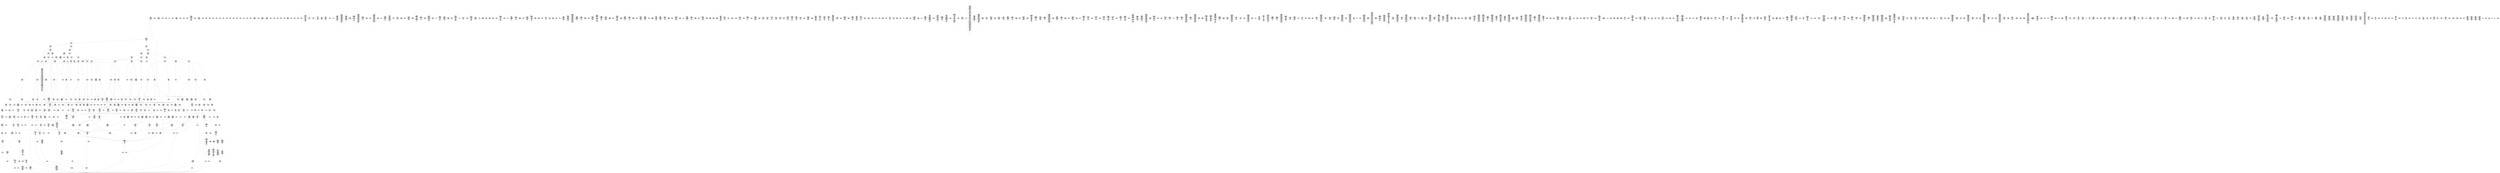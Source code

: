 /* Generated by GvGen v.1.0 (https://www.github.com/stricaud/gvgen) */

digraph G {
compound=true;
   node1 [label="[anywhere]"];
   node2 [label="# 0x0
PUSHX Data
PUSHX Data
MSTORE
PUSHX LogicData
CALLDATASIZE
LT
PUSHX Data
JUMPI
"];
   node3 [label="# 0xd
PUSHX Data
CALLDATALOAD
PUSHX BitData
SHR
PUSHX LogicData
GT
PUSHX Data
JUMPI
"];
   node4 [label="# 0x1e
PUSHX LogicData
GT
PUSHX Data
JUMPI
"];
   node5 [label="# 0x29
PUSHX LogicData
GT
PUSHX Data
JUMPI
"];
   node6 [label="# 0x34
PUSHX LogicData
GT
PUSHX Data
JUMPI
"];
   node7 [label="# 0x3f
PUSHX LogicData
EQ
PUSHX Data
JUMPI
"];
   node8 [label="# 0x4a
PUSHX LogicData
EQ
PUSHX Data
JUMPI
"];
   node9 [label="# 0x55
PUSHX LogicData
EQ
PUSHX Data
JUMPI
"];
   node10 [label="# 0x60
PUSHX LogicData
EQ
PUSHX Data
JUMPI
"];
   node11 [label="# 0x6b
PUSHX Data
REVERT
"];
   node12 [label="# 0x6f
JUMPDEST
PUSHX LogicData
EQ
PUSHX Data
JUMPI
"];
   node13 [label="# 0x7b
PUSHX LogicData
EQ
PUSHX Data
JUMPI
"];
   node14 [label="# 0x86
PUSHX LogicData
EQ
PUSHX Data
JUMPI
"];
   node15 [label="# 0x91
PUSHX Data
REVERT
"];
   node16 [label="# 0x95
JUMPDEST
PUSHX LogicData
EQ
PUSHX Data
JUMPI
"];
   node17 [label="# 0xa1
PUSHX LogicData
EQ
PUSHX Data
JUMPI
"];
   node18 [label="# 0xac
PUSHX LogicData
EQ
PUSHX Data
JUMPI
"];
   node19 [label="# 0xb7
PUSHX LogicData
EQ
PUSHX Data
JUMPI
"];
   node20 [label="# 0xc2
PUSHX LogicData
EQ
PUSHX Data
JUMPI
"];
   node21 [label="# 0xcd
PUSHX LogicData
EQ
PUSHX Data
JUMPI
"];
   node22 [label="# 0xd8
PUSHX Data
REVERT
"];
   node23 [label="# 0xdc
JUMPDEST
PUSHX LogicData
GT
PUSHX Data
JUMPI
"];
   node24 [label="# 0xe8
PUSHX LogicData
GT
PUSHX Data
JUMPI
"];
   node25 [label="# 0xf3
PUSHX LogicData
EQ
PUSHX Data
JUMPI
"];
   node26 [label="# 0xfe
PUSHX LogicData
EQ
PUSHX Data
JUMPI
"];
   node27 [label="# 0x109
PUSHX LogicData
EQ
PUSHX Data
JUMPI
"];
   node28 [label="# 0x114
PUSHX LogicData
EQ
PUSHX Data
JUMPI
"];
   node29 [label="# 0x11f
PUSHX Data
REVERT
"];
   node30 [label="# 0x123
JUMPDEST
PUSHX LogicData
EQ
PUSHX Data
JUMPI
"];
   node31 [label="# 0x12f
PUSHX LogicData
EQ
PUSHX Data
JUMPI
"];
   node32 [label="# 0x13a
PUSHX LogicData
EQ
PUSHX Data
JUMPI
"];
   node33 [label="# 0x145
PUSHX Data
REVERT
"];
   node34 [label="# 0x149
JUMPDEST
PUSHX LogicData
EQ
PUSHX Data
JUMPI
"];
   node35 [label="# 0x155
PUSHX LogicData
EQ
PUSHX Data
JUMPI
"];
   node36 [label="# 0x160
PUSHX LogicData
EQ
PUSHX Data
JUMPI
"];
   node37 [label="# 0x16b
PUSHX LogicData
EQ
PUSHX Data
JUMPI
"];
   node38 [label="# 0x176
PUSHX LogicData
EQ
PUSHX Data
JUMPI
"];
   node39 [label="# 0x181
PUSHX LogicData
EQ
PUSHX Data
JUMPI
"];
   node40 [label="# 0x18c
PUSHX Data
REVERT
"];
   node41 [label="# 0x190
JUMPDEST
PUSHX LogicData
GT
PUSHX Data
JUMPI
"];
   node42 [label="# 0x19c
PUSHX LogicData
GT
PUSHX Data
JUMPI
"];
   node43 [label="# 0x1a7
PUSHX LogicData
GT
PUSHX Data
JUMPI
"];
   node44 [label="# 0x1b2
PUSHX LogicData
EQ
PUSHX Data
JUMPI
"];
   node45 [label="# 0x1bd
PUSHX LogicData
EQ
PUSHX Data
JUMPI
"];
   node46 [label="# 0x1c8
PUSHX LogicData
EQ
PUSHX Data
JUMPI
"];
   node47 [label="# 0x1d3
PUSHX LogicData
EQ
PUSHX Data
JUMPI
"];
   node48 [label="# 0x1de
PUSHX Data
REVERT
"];
   node49 [label="# 0x1e2
JUMPDEST
PUSHX LogicData
EQ
PUSHX Data
JUMPI
"];
   node50 [label="# 0x1ee
PUSHX LogicData
EQ
PUSHX Data
JUMPI
"];
   node51 [label="# 0x1f9
PUSHX LogicData
EQ
PUSHX Data
JUMPI
"];
   node52 [label="# 0x204
PUSHX Data
REVERT
"];
   node53 [label="# 0x208
JUMPDEST
PUSHX LogicData
EQ
PUSHX Data
JUMPI
"];
   node54 [label="# 0x214
PUSHX LogicData
EQ
PUSHX Data
JUMPI
"];
   node55 [label="# 0x21f
PUSHX LogicData
EQ
PUSHX Data
JUMPI
"];
   node56 [label="# 0x22a
PUSHX LogicData
EQ
PUSHX Data
JUMPI
"];
   node57 [label="# 0x235
PUSHX LogicData
EQ
PUSHX Data
JUMPI
"];
   node58 [label="# 0x240
PUSHX LogicData
EQ
PUSHX Data
JUMPI
"];
   node59 [label="# 0x24b
PUSHX Data
REVERT
"];
   node60 [label="# 0x24f
JUMPDEST
PUSHX LogicData
GT
PUSHX Data
JUMPI
"];
   node61 [label="# 0x25b
PUSHX LogicData
GT
PUSHX Data
JUMPI
"];
   node62 [label="# 0x266
PUSHX LogicData
EQ
PUSHX Data
JUMPI
"];
   node63 [label="# 0x271
PUSHX LogicData
EQ
PUSHX Data
JUMPI
"];
   node64 [label="# 0x27c
PUSHX LogicData
EQ
PUSHX Data
JUMPI
"];
   node65 [label="# 0x287
PUSHX LogicData
EQ
PUSHX Data
JUMPI
"];
   node66 [label="# 0x292
PUSHX Data
REVERT
"];
   node67 [label="# 0x296
JUMPDEST
PUSHX LogicData
EQ
PUSHX Data
JUMPI
"];
   node68 [label="# 0x2a2
PUSHX LogicData
EQ
PUSHX Data
JUMPI
"];
   node69 [label="# 0x2ad
PUSHX LogicData
EQ
PUSHX Data
JUMPI
"];
   node70 [label="# 0x2b8
PUSHX Data
REVERT
"];
   node71 [label="# 0x2bc
JUMPDEST
PUSHX LogicData
EQ
PUSHX Data
JUMPI
"];
   node72 [label="# 0x2c8
PUSHX LogicData
EQ
PUSHX Data
JUMPI
"];
   node73 [label="# 0x2d3
PUSHX LogicData
EQ
PUSHX Data
JUMPI
"];
   node74 [label="# 0x2de
PUSHX LogicData
EQ
PUSHX Data
JUMPI
"];
   node75 [label="# 0x2e9
PUSHX LogicData
EQ
PUSHX Data
JUMPI
"];
   node76 [label="# 0x2f4
PUSHX LogicData
EQ
PUSHX Data
JUMPI
"];
   node77 [label="# 0x2ff
JUMPDEST
PUSHX Data
REVERT
"];
   node78 [label="# 0x304
JUMPDEST
CALLVALUE
ISZERO
PUSHX Data
JUMPI
"];
   node79 [label="# 0x30c
PUSHX Data
REVERT
"];
   node80 [label="# 0x310
JUMPDEST
PUSHX Data
PUSHX Data
CALLDATASIZE
PUSHX Data
PUSHX Data
JUMP
"];
   node81 [label="# 0x31f
JUMPDEST
PUSHX Data
JUMP
"];
   node82 [label="# 0x324
JUMPDEST
PUSHX MemData
MLOAD
ISZERO
ISZERO
MSTORE
PUSHX ArithData
ADD
"];
   node83 [label="# 0x330
JUMPDEST
PUSHX MemData
MLOAD
SUB
RETURN
"];
   node84 [label="# 0x339
JUMPDEST
CALLVALUE
ISZERO
PUSHX Data
JUMPI
"];
   node85 [label="# 0x341
PUSHX Data
REVERT
"];
   node86 [label="# 0x345
JUMPDEST
PUSHX StorData
SLOAD
PUSHX Data
PUSHX BitData
AND
JUMP
"];
   node87 [label="# 0x353
JUMPDEST
CALLVALUE
ISZERO
PUSHX Data
JUMPI
"];
   node88 [label="# 0x35b
PUSHX Data
REVERT
"];
   node89 [label="# 0x35f
JUMPDEST
PUSHX Data
PUSHX Data
JUMP
"];
   node90 [label="# 0x368
JUMPDEST
PUSHX MemData
MLOAD
PUSHX Data
PUSHX Data
JUMP
"];
   node91 [label="# 0x375
JUMPDEST
CALLVALUE
ISZERO
PUSHX Data
JUMPI
"];
   node92 [label="# 0x37d
PUSHX Data
REVERT
"];
   node93 [label="# 0x381
JUMPDEST
PUSHX Data
PUSHX Data
CALLDATASIZE
PUSHX Data
PUSHX Data
JUMP
"];
   node94 [label="# 0x390
JUMPDEST
PUSHX Data
JUMP
"];
   node95 [label="# 0x395
JUMPDEST
PUSHX MemData
MLOAD
PUSHX ArithData
PUSHX BitData
PUSHX BitData
SHL
SUB
AND
MSTORE
PUSHX ArithData
ADD
PUSHX Data
JUMP
"];
   node96 [label="# 0x3ad
JUMPDEST
CALLVALUE
ISZERO
PUSHX Data
JUMPI
"];
   node97 [label="# 0x3b5
PUSHX Data
REVERT
"];
   node98 [label="# 0x3b9
JUMPDEST
PUSHX Data
PUSHX Data
CALLDATASIZE
PUSHX Data
PUSHX Data
JUMP
"];
   node99 [label="# 0x3c8
JUMPDEST
PUSHX Data
JUMP
"];
   node100 [label="# 0x3cd
JUMPDEST
STOP
"];
   node101 [label="# 0x3cf
JUMPDEST
CALLVALUE
ISZERO
PUSHX Data
JUMPI
"];
   node102 [label="# 0x3d7
PUSHX Data
REVERT
"];
   node103 [label="# 0x3db
JUMPDEST
PUSHX Data
PUSHX Data
CALLDATASIZE
PUSHX Data
PUSHX Data
JUMP
"];
   node104 [label="# 0x3ea
JUMPDEST
PUSHX Data
JUMP
"];
   node105 [label="# 0x3ef
JUMPDEST
PUSHX MemData
MLOAD
PUSHX Data
PUSHX Data
JUMP
"];
   node106 [label="# 0x3fc
JUMPDEST
CALLVALUE
ISZERO
PUSHX Data
JUMPI
"];
   node107 [label="# 0x404
PUSHX Data
REVERT
"];
   node108 [label="# 0x408
JUMPDEST
PUSHX StorData
SLOAD
PUSHX Data
PUSHX BitData
PUSHX BitData
SHL
DIV
PUSHX BitData
AND
JUMP
"];
   node109 [label="# 0x41d
JUMPDEST
CALLVALUE
ISZERO
PUSHX Data
JUMPI
"];
   node110 [label="# 0x425
PUSHX Data
REVERT
"];
   node111 [label="# 0x429
JUMPDEST
PUSHX StorData
SLOAD
PUSHX Data
PUSHX BitData
PUSHX BitData
SHL
DIV
PUSHX BitData
AND
JUMP
"];
   node112 [label="# 0x43f
JUMPDEST
PUSHX MemData
MLOAD
PUSHX BitData
AND
MSTORE
PUSHX ArithData
ADD
PUSHX Data
JUMP
"];
   node113 [label="# 0x452
JUMPDEST
CALLVALUE
ISZERO
PUSHX Data
JUMPI
"];
   node114 [label="# 0x45a
PUSHX Data
REVERT
"];
   node115 [label="# 0x45e
JUMPDEST
PUSHX Data
PUSHX Data
CALLDATASIZE
PUSHX Data
PUSHX Data
JUMP
"];
   node116 [label="# 0x46d
JUMPDEST
PUSHX Data
JUMP
"];
   node117 [label="# 0x472
JUMPDEST
CALLVALUE
ISZERO
PUSHX Data
JUMPI
"];
   node118 [label="# 0x47a
PUSHX Data
REVERT
"];
   node119 [label="# 0x47e
JUMPDEST
PUSHX Data
PUSHX Data
CALLDATASIZE
PUSHX Data
PUSHX Data
JUMP
"];
   node120 [label="# 0x48d
JUMPDEST
PUSHX Data
JUMP
"];
   node121 [label="# 0x492
JUMPDEST
CALLVALUE
ISZERO
PUSHX Data
JUMPI
"];
   node122 [label="# 0x49a
PUSHX Data
REVERT
"];
   node123 [label="# 0x49e
JUMPDEST
PUSHX Data
PUSHX Data
CALLDATASIZE
PUSHX Data
PUSHX Data
JUMP
"];
   node124 [label="# 0x4ad
JUMPDEST
PUSHX Data
JUMP
"];
   node125 [label="# 0x4b2
JUMPDEST
PUSHX Data
MLOAD
PUSHX ArithData
PUSHX BitData
PUSHX BitData
SHL
SUB
AND
MSTORE
PUSHX ArithData
ADD
MSTORE
ADD
PUSHX Data
JUMP
"];
   node126 [label="# 0x4d1
JUMPDEST
CALLVALUE
ISZERO
PUSHX Data
JUMPI
"];
   node127 [label="# 0x4d9
PUSHX Data
REVERT
"];
   node128 [label="# 0x4dd
JUMPDEST
PUSHX StorData
SLOAD
PUSHX Data
PUSHX Data
DIV
PUSHX BitData
AND
JUMP
"];
   node129 [label="# 0x4f1
JUMPDEST
CALLVALUE
ISZERO
PUSHX Data
JUMPI
"];
   node130 [label="# 0x4f9
PUSHX Data
REVERT
"];
   node131 [label="# 0x4fd
JUMPDEST
PUSHX Data
PUSHX Data
CALLDATASIZE
PUSHX Data
PUSHX Data
JUMP
"];
   node132 [label="# 0x50c
JUMPDEST
PUSHX Data
JUMP
"];
   node133 [label="# 0x511
JUMPDEST
CALLVALUE
ISZERO
PUSHX Data
JUMPI
"];
   node134 [label="# 0x519
PUSHX Data
REVERT
"];
   node135 [label="# 0x51d
JUMPDEST
PUSHX Data
PUSHX StorData
SLOAD
JUMP
"];
   node136 [label="# 0x527
JUMPDEST
PUSHX MemData
MLOAD
MSTORE
PUSHX ArithData
ADD
PUSHX Data
JUMP
"];
   node137 [label="# 0x535
JUMPDEST
CALLVALUE
ISZERO
PUSHX Data
JUMPI
"];
   node138 [label="# 0x53d
PUSHX Data
REVERT
"];
   node139 [label="# 0x541
JUMPDEST
PUSHX Data
PUSHX Data
JUMP
"];
   node140 [label="# 0x54a
JUMPDEST
PUSHX MemData
MLOAD
PUSHX Data
PUSHX Data
JUMP
"];
   node141 [label="# 0x557
JUMPDEST
CALLVALUE
ISZERO
PUSHX Data
JUMPI
"];
   node142 [label="# 0x55f
PUSHX Data
REVERT
"];
   node143 [label="# 0x563
JUMPDEST
PUSHX Data
PUSHX Data
CALLDATASIZE
PUSHX Data
PUSHX Data
JUMP
"];
   node144 [label="# 0x572
JUMPDEST
PUSHX Data
JUMP
"];
   node145 [label="# 0x577
JUMPDEST
CALLVALUE
ISZERO
PUSHX Data
JUMPI
"];
   node146 [label="# 0x57f
PUSHX Data
REVERT
"];
   node147 [label="# 0x583
JUMPDEST
PUSHX Data
PUSHX Data
CALLDATASIZE
PUSHX Data
PUSHX Data
JUMP
"];
   node148 [label="# 0x592
JUMPDEST
PUSHX Data
JUMP
"];
   node149 [label="# 0x597
JUMPDEST
CALLVALUE
ISZERO
PUSHX Data
JUMPI
"];
   node150 [label="# 0x59f
PUSHX Data
REVERT
"];
   node151 [label="# 0x5a3
JUMPDEST
PUSHX Data
PUSHX StorData
SLOAD
JUMP
"];
   node152 [label="# 0x5ad
JUMPDEST
CALLVALUE
ISZERO
PUSHX Data
JUMPI
"];
   node153 [label="# 0x5b5
PUSHX Data
REVERT
"];
   node154 [label="# 0x5b9
JUMPDEST
PUSHX Data
PUSHX Data
CALLDATASIZE
PUSHX Data
PUSHX Data
JUMP
"];
   node155 [label="# 0x5c8
JUMPDEST
PUSHX Data
JUMP
"];
   node156 [label="# 0x5cd
JUMPDEST
CALLVALUE
ISZERO
PUSHX Data
JUMPI
"];
   node157 [label="# 0x5d5
PUSHX Data
REVERT
"];
   node158 [label="# 0x5d9
JUMPDEST
PUSHX Data
PUSHX Data
JUMP
"];
   node159 [label="# 0x5e2
JUMPDEST
CALLVALUE
ISZERO
PUSHX Data
JUMPI
"];
   node160 [label="# 0x5ea
PUSHX Data
REVERT
"];
   node161 [label="# 0x5ee
JUMPDEST
PUSHX StorData
SLOAD
PUSHX Data
PUSHX BitData
AND
JUMP
"];
   node162 [label="# 0x5fc
JUMPDEST
CALLVALUE
ISZERO
PUSHX Data
JUMPI
"];
   node163 [label="# 0x604
PUSHX Data
REVERT
"];
   node164 [label="# 0x608
JUMPDEST
PUSHX Data
PUSHX Data
CALLDATASIZE
PUSHX Data
PUSHX Data
JUMP
"];
   node165 [label="# 0x617
JUMPDEST
PUSHX Data
JUMP
"];
   node166 [label="# 0x61c
JUMPDEST
CALLVALUE
ISZERO
PUSHX Data
JUMPI
"];
   node167 [label="# 0x624
PUSHX Data
REVERT
"];
   node168 [label="# 0x628
JUMPDEST
PUSHX Data
PUSHX Data
CALLDATASIZE
PUSHX Data
PUSHX Data
JUMP
"];
   node169 [label="# 0x637
JUMPDEST
PUSHX Data
JUMP
"];
   node170 [label="# 0x63c
JUMPDEST
CALLVALUE
ISZERO
PUSHX Data
JUMPI
"];
   node171 [label="# 0x644
PUSHX Data
REVERT
"];
   node172 [label="# 0x648
JUMPDEST
PUSHX Data
PUSHX Data
CALLDATASIZE
PUSHX Data
PUSHX Data
JUMP
"];
   node173 [label="# 0x657
JUMPDEST
PUSHX Data
JUMP
"];
   node174 [label="# 0x65c
JUMPDEST
CALLVALUE
ISZERO
PUSHX Data
JUMPI
"];
   node175 [label="# 0x664
PUSHX Data
REVERT
"];
   node176 [label="# 0x668
JUMPDEST
PUSHX Data
PUSHX Data
CALLDATASIZE
PUSHX Data
PUSHX Data
JUMP
"];
   node177 [label="# 0x677
JUMPDEST
PUSHX Data
JUMP
"];
   node178 [label="# 0x67c
JUMPDEST
CALLVALUE
ISZERO
PUSHX Data
JUMPI
"];
   node179 [label="# 0x684
PUSHX Data
REVERT
"];
   node180 [label="# 0x688
JUMPDEST
PUSHX Data
PUSHX Data
JUMP
"];
   node181 [label="# 0x691
JUMPDEST
CALLVALUE
ISZERO
PUSHX Data
JUMPI
"];
   node182 [label="# 0x699
PUSHX Data
REVERT
"];
   node183 [label="# 0x69d
JUMPDEST
PUSHX Data
PUSHX StorData
SLOAD
JUMP
"];
   node184 [label="# 0x6a7
JUMPDEST
CALLVALUE
ISZERO
PUSHX Data
JUMPI
"];
   node185 [label="# 0x6af
PUSHX Data
REVERT
"];
   node186 [label="# 0x6b3
JUMPDEST
PUSHX Data
PUSHX StorData
SLOAD
JUMP
"];
   node187 [label="# 0x6bd
JUMPDEST
CALLVALUE
ISZERO
PUSHX Data
JUMPI
"];
   node188 [label="# 0x6c5
PUSHX Data
REVERT
"];
   node189 [label="# 0x6c9
JUMPDEST
PUSHX Data
PUSHX Data
CALLDATASIZE
PUSHX Data
PUSHX Data
JUMP
"];
   node190 [label="# 0x6d8
JUMPDEST
PUSHX Data
JUMP
"];
   node191 [label="# 0x6dd
JUMPDEST
CALLVALUE
ISZERO
PUSHX Data
JUMPI
"];
   node192 [label="# 0x6e5
PUSHX Data
REVERT
"];
   node193 [label="# 0x6e9
JUMPDEST
PUSHX StorData
SLOAD
PUSHX ArithData
PUSHX BitData
PUSHX BitData
SHL
SUB
AND
PUSHX Data
JUMP
"];
   node194 [label="# 0x6fb
JUMPDEST
CALLVALUE
ISZERO
PUSHX Data
JUMPI
"];
   node195 [label="# 0x703
PUSHX Data
REVERT
"];
   node196 [label="# 0x707
JUMPDEST
PUSHX Data
PUSHX Data
CALLDATASIZE
PUSHX Data
PUSHX Data
JUMP
"];
   node197 [label="# 0x716
JUMPDEST
PUSHX Data
JUMP
"];
   node198 [label="# 0x71b
JUMPDEST
CALLVALUE
ISZERO
PUSHX Data
JUMPI
"];
   node199 [label="# 0x723
PUSHX Data
REVERT
"];
   node200 [label="# 0x727
JUMPDEST
PUSHX Data
PUSHX Data
CALLDATASIZE
PUSHX Data
PUSHX Data
JUMP
"];
   node201 [label="# 0x736
JUMPDEST
PUSHX Data
JUMP
"];
   node202 [label="# 0x73b
JUMPDEST
CALLVALUE
ISZERO
PUSHX Data
JUMPI
"];
   node203 [label="# 0x743
PUSHX Data
REVERT
"];
   node204 [label="# 0x747
JUMPDEST
PUSHX Data
PUSHX Data
JUMP
"];
   node205 [label="# 0x750
JUMPDEST
CALLVALUE
ISZERO
PUSHX Data
JUMPI
"];
   node206 [label="# 0x758
PUSHX Data
REVERT
"];
   node207 [label="# 0x75c
JUMPDEST
PUSHX Data
PUSHX Data
CALLDATASIZE
PUSHX Data
PUSHX Data
JUMP
"];
   node208 [label="# 0x76b
JUMPDEST
PUSHX Data
JUMP
"];
   node209 [label="# 0x770
JUMPDEST
CALLVALUE
ISZERO
PUSHX Data
JUMPI
"];
   node210 [label="# 0x778
PUSHX Data
REVERT
"];
   node211 [label="# 0x77c
JUMPDEST
PUSHX Data
PUSHX Data
CALLDATASIZE
PUSHX Data
PUSHX Data
JUMP
"];
   node212 [label="# 0x78b
JUMPDEST
PUSHX Data
JUMP
"];
   node213 [label="# 0x790
JUMPDEST
CALLVALUE
ISZERO
PUSHX Data
JUMPI
"];
   node214 [label="# 0x798
PUSHX Data
REVERT
"];
   node215 [label="# 0x79c
JUMPDEST
PUSHX Data
PUSHX StorData
SLOAD
JUMP
"];
   node216 [label="# 0x7a6
JUMPDEST
PUSHX Data
PUSHX Data
CALLDATASIZE
PUSHX Data
PUSHX Data
JUMP
"];
   node217 [label="# 0x7b4
JUMPDEST
PUSHX Data
JUMP
"];
   node218 [label="# 0x7b9
JUMPDEST
CALLVALUE
ISZERO
PUSHX Data
JUMPI
"];
   node219 [label="# 0x7c1
PUSHX Data
REVERT
"];
   node220 [label="# 0x7c5
JUMPDEST
PUSHX Data
PUSHX Data
CALLDATASIZE
PUSHX Data
PUSHX Data
JUMP
"];
   node221 [label="# 0x7d4
JUMPDEST
PUSHX Data
JUMP
"];
   node222 [label="# 0x7d9
JUMPDEST
CALLVALUE
ISZERO
PUSHX Data
JUMPI
"];
   node223 [label="# 0x7e1
PUSHX Data
REVERT
"];
   node224 [label="# 0x7e5
JUMPDEST
PUSHX Data
PUSHX Data
CALLDATASIZE
PUSHX Data
PUSHX Data
JUMP
"];
   node225 [label="# 0x7f4
JUMPDEST
PUSHX Data
JUMP
"];
   node226 [label="# 0x7f9
JUMPDEST
PUSHX MemData
MLOAD
PUSHX Data
PUSHX Data
JUMP
"];
   node227 [label="# 0x806
JUMPDEST
CALLVALUE
ISZERO
PUSHX Data
JUMPI
"];
   node228 [label="# 0x80e
PUSHX Data
REVERT
"];
   node229 [label="# 0x812
JUMPDEST
PUSHX Data
PUSHX Data
CALLDATASIZE
PUSHX Data
PUSHX Data
JUMP
"];
   node230 [label="# 0x821
JUMPDEST
PUSHX Data
JUMP
"];
   node231 [label="# 0x826
JUMPDEST
PUSHX MemData
MLOAD
PUSHX Data
PUSHX Data
JUMP
"];
   node232 [label="# 0x834
JUMPDEST
CALLVALUE
ISZERO
PUSHX Data
JUMPI
"];
   node233 [label="# 0x83c
PUSHX Data
REVERT
"];
   node234 [label="# 0x840
JUMPDEST
PUSHX Data
PUSHX Data
JUMP
"];
   node235 [label="# 0x849
JUMPDEST
PUSHX MemData
MLOAD
PUSHX Data
PUSHX Data
JUMP
"];
   node236 [label="# 0x856
JUMPDEST
CALLVALUE
ISZERO
PUSHX Data
JUMPI
"];
   node237 [label="# 0x85e
PUSHX Data
REVERT
"];
   node238 [label="# 0x862
JUMPDEST
PUSHX Data
PUSHX Data
CALLDATASIZE
PUSHX Data
PUSHX Data
JUMP
"];
   node239 [label="# 0x871
JUMPDEST
PUSHX Data
JUMP
"];
   node240 [label="# 0x876
JUMPDEST
CALLVALUE
ISZERO
PUSHX Data
JUMPI
"];
   node241 [label="# 0x87e
PUSHX Data
REVERT
"];
   node242 [label="# 0x882
JUMPDEST
PUSHX StorData
SLOAD
PUSHX Data
PUSHX BitData
PUSHX BitData
SHL
DIV
PUSHX BitData
AND
JUMP
"];
   node243 [label="# 0x898
JUMPDEST
CALLVALUE
ISZERO
PUSHX Data
JUMPI
"];
   node244 [label="# 0x8a0
PUSHX Data
REVERT
"];
   node245 [label="# 0x8a4
JUMPDEST
PUSHX Data
PUSHX StorData
SLOAD
JUMP
"];
   node246 [label="# 0x8ae
JUMPDEST
CALLVALUE
ISZERO
PUSHX Data
JUMPI
"];
   node247 [label="# 0x8b6
PUSHX Data
REVERT
"];
   node248 [label="# 0x8ba
JUMPDEST
PUSHX Data
PUSHX StorData
SLOAD
JUMP
"];
   node249 [label="# 0x8c4
JUMPDEST
CALLVALUE
ISZERO
PUSHX Data
JUMPI
"];
   node250 [label="# 0x8cc
PUSHX Data
REVERT
"];
   node251 [label="# 0x8d0
JUMPDEST
PUSHX Data
PUSHX Data
CALLDATASIZE
PUSHX Data
PUSHX Data
JUMP
"];
   node252 [label="# 0x8df
JUMPDEST
PUSHX Data
JUMP
"];
   node253 [label="# 0x8e4
JUMPDEST
CALLVALUE
ISZERO
PUSHX Data
JUMPI
"];
   node254 [label="# 0x8ec
PUSHX Data
REVERT
"];
   node255 [label="# 0x8f0
JUMPDEST
PUSHX Data
PUSHX Data
CALLDATASIZE
PUSHX Data
PUSHX Data
JUMP
"];
   node256 [label="# 0x8ff
JUMPDEST
PUSHX Data
JUMP
"];
   node257 [label="# 0x904
JUMPDEST
CALLVALUE
ISZERO
PUSHX Data
JUMPI
"];
   node258 [label="# 0x90c
PUSHX Data
REVERT
"];
   node259 [label="# 0x910
JUMPDEST
PUSHX StorData
SLOAD
PUSHX Data
PUSHX BitData
PUSHX BitData
SHL
DIV
PUSHX BitData
AND
JUMP
"];
   node260 [label="# 0x926
JUMPDEST
CALLVALUE
ISZERO
PUSHX Data
JUMPI
"];
   node261 [label="# 0x92e
PUSHX Data
REVERT
"];
   node262 [label="# 0x932
JUMPDEST
PUSHX Data
PUSHX Data
CALLDATASIZE
PUSHX Data
PUSHX Data
JUMP
"];
   node263 [label="# 0x941
JUMPDEST
PUSHX Data
JUMP
"];
   node264 [label="# 0x946
JUMPDEST
CALLVALUE
ISZERO
PUSHX Data
JUMPI
"];
   node265 [label="# 0x94e
PUSHX Data
REVERT
"];
   node266 [label="# 0x952
JUMPDEST
PUSHX Data
PUSHX Data
CALLDATASIZE
PUSHX Data
PUSHX Data
JUMP
"];
   node267 [label="# 0x961
JUMPDEST
PUSHX Data
JUMP
"];
   node268 [label="# 0x966
JUMPDEST
CALLVALUE
ISZERO
PUSHX Data
JUMPI
"];
   node269 [label="# 0x96e
PUSHX Data
REVERT
"];
   node270 [label="# 0x972
JUMPDEST
PUSHX StorData
SLOAD
PUSHX Data
PUSHX BitData
AND
JUMP
"];
   node271 [label="# 0x981
JUMPDEST
CALLVALUE
ISZERO
PUSHX Data
JUMPI
"];
   node272 [label="# 0x989
PUSHX Data
REVERT
"];
   node273 [label="# 0x98d
JUMPDEST
PUSHX Data
PUSHX Data
JUMP
"];
   node274 [label="# 0x996
JUMPDEST
PUSHX Data
PUSHX Data
PUSHX Data
JUMP
"];
   node275 [label="# 0x9a1
JUMPDEST
PUSHX Data
JUMPI
"];
   node276 [label="# 0x9a7
PUSHX Data
PUSHX Data
JUMP
"];
   node277 [label="# 0x9b0
JUMPDEST
PUSHX Data
JUMPI
"];
   node278 [label="# 0x9b6
PUSHX Data
PUSHX Data
JUMP
"];
   node279 [label="# 0x9bf
JUMPDEST
JUMP
"];
   node280 [label="# 0x9c5
JUMPDEST
PUSHX Data
PUSHX StorData
SLOAD
PUSHX Data
PUSHX Data
JUMP
"];
   node281 [label="# 0x9d4
JUMPDEST
PUSHX ArithData
ADD
PUSHX ArithData
DIV
MUL
PUSHX ArithData
ADD
PUSHX MemData
MLOAD
ADD
PUSHX Data
MSTORE
MSTORE
PUSHX ArithData
ADD
SLOAD
PUSHX Data
PUSHX Data
JUMP
"];
   node282 [label="# 0xa00
JUMPDEST
ISZERO
PUSHX Data
JUMPI
"];
   node283 [label="# 0xa07
PUSHX LogicData
LT
PUSHX Data
JUMPI
"];
   node284 [label="# 0xa0f
PUSHX ArithData
SLOAD
DIV
MUL
MSTORE
PUSHX ArithData
ADD
PUSHX Data
JUMP
"];
   node285 [label="# 0xa22
JUMPDEST
ADD
PUSHX Data
MSTORE
PUSHX Data
PUSHX Data
SHA3
"];
   node286 [label="# 0xa30
JUMPDEST
SLOAD
MSTORE
PUSHX ArithData
ADD
PUSHX ArithData
ADD
GT
PUSHX Data
JUMPI
"];
   node287 [label="# 0xa44
SUB
PUSHX BitData
AND
ADD
"];
   node288 [label="# 0xa4d
JUMPDEST
JUMP
"];
   node289 [label="# 0xa57
JUMPDEST
PUSHX Data
MSTORE
PUSHX Data
PUSHX Data
MSTORE
PUSHX Data
SHA3
SLOAD
PUSHX ArithData
PUSHX BitData
PUSHX BitData
SHL
SUB
AND
PUSHX Data
JUMPI
"];
   node290 [label="# 0xa74
PUSHX MemData
MLOAD
PUSHX BitData
PUSHX BitData
SHL
MSTORE
PUSHX Data
PUSHX ArithData
ADD
MSTORE
PUSHX Data
PUSHX ArithData
ADD
MSTORE
PUSHX Data
PUSHX ArithData
ADD
MSTORE
PUSHX BitData
PUSHX BitData
SHL
PUSHX ArithData
ADD
MSTORE
PUSHX ArithData
ADD
"];
   node291 [label="# 0xacc
JUMPDEST
PUSHX MemData
MLOAD
SUB
REVERT
"];
   node292 [label="# 0xad5
JUMPDEST
PUSHX Data
MSTORE
PUSHX Data
PUSHX Data
MSTORE
PUSHX Data
SHA3
SLOAD
PUSHX ArithData
PUSHX BitData
PUSHX BitData
SHL
SUB
AND
JUMP
"];
   node293 [label="# 0xaf1
JUMPDEST
PUSHX Data
PUSHX Data
PUSHX Data
JUMP
"];
   node294 [label="# 0xafc
JUMPDEST
PUSHX ArithData
PUSHX BitData
PUSHX BitData
SHL
SUB
AND
PUSHX ArithData
PUSHX BitData
PUSHX BitData
SHL
SUB
AND
EQ
ISZERO
PUSHX Data
JUMPI
"];
   node295 [label="# 0xb19
PUSHX MemData
MLOAD
PUSHX BitData
PUSHX BitData
SHL
MSTORE
PUSHX Data
PUSHX ArithData
ADD
MSTORE
PUSHX Data
PUSHX ArithData
ADD
MSTORE
PUSHX Data
PUSHX ArithData
ADD
MSTORE
PUSHX BitData
PUSHX BitData
SHL
PUSHX ArithData
ADD
MSTORE
PUSHX ArithData
ADD
PUSHX Data
JUMP
"];
   node296 [label="# 0xb6a
JUMPDEST
CALLER
PUSHX ArithData
PUSHX BitData
PUSHX BitData
SHL
SUB
AND
EQ
PUSHX Data
JUMPI
"];
   node297 [label="# 0xb7c
PUSHX Data
CALLER
PUSHX Data
JUMP
"];
   node298 [label="# 0xb86
JUMPDEST
PUSHX Data
JUMPI
"];
   node299 [label="# 0xb8b
PUSHX MemData
MLOAD
PUSHX BitData
PUSHX BitData
SHL
MSTORE
PUSHX Data
PUSHX ArithData
ADD
MSTORE
PUSHX Data
PUSHX ArithData
ADD
MSTORE
PUSHX Data
PUSHX ArithData
ADD
MSTORE
PUSHX Data
PUSHX ArithData
ADD
MSTORE
PUSHX ArithData
ADD
PUSHX Data
JUMP
"];
   node300 [label="# 0xbf8
JUMPDEST
PUSHX Data
PUSHX Data
JUMP
"];
   node301 [label="# 0xc02
JUMPDEST
JUMP
"];
   node302 [label="# 0xc07
JUMPDEST
PUSHX StorData
SLOAD
PUSHX Data
PUSHX ArithData
PUSHX BitData
PUSHX BitData
SHL
SUB
AND
ISZERO
PUSHX Data
JUMPI
"];
   node303 [label="# 0xc1c
PUSHX Data
MLOAD
PUSHX Data
MSTORE
ADD
MSTORE
PUSHX ArithData
ADD
CALLDATASIZE
CALLDATACOPY
ADD
PUSHX StorData
SLOAD
PUSHX LogicData
MLOAD
LT
PUSHX Data
JUMPI
"];
   node304 [label="# 0xc4a
PUSHX Data
PUSHX Data
JUMP
"];
   node305 [label="# 0xc51
JUMPDEST
PUSHX ArithData
MUL
PUSHX ArithData
ADD
ADD
MSTORE
"];
   node306 [label="# 0xc5e
JUMPDEST
JUMP
"];
   node307 [label="# 0xc63
JUMPDEST
PUSHX Data
CALLER
PUSHX Data
JUMP
"];
   node308 [label="# 0xc6d
JUMPDEST
PUSHX Data
JUMPI
"];
   node309 [label="# 0xc72
PUSHX MemData
MLOAD
PUSHX BitData
PUSHX BitData
SHL
MSTORE
PUSHX ArithData
ADD
PUSHX Data
PUSHX Data
JUMP
"];
   node310 [label="# 0xc89
JUMPDEST
PUSHX Data
PUSHX Data
JUMP
"];
   node311 [label="# 0xc94
JUMPDEST
PUSHX Data
PUSHX ArithData
PUSHX BitData
PUSHX BitData
SHL
SUB
AND
PUSHX Data
PUSHX StorData
SLOAD
PUSHX ArithData
PUSHX BitData
PUSHX BitData
SHL
SUB
AND
JUMP
"];
   node312 [label="# 0xcb2
JUMPDEST
PUSHX ArithData
PUSHX BitData
PUSHX BitData
SHL
SUB
AND
EQ
PUSHX Data
JUMPI
"];
   node313 [label="# 0xcc2
PUSHX Data
PUSHX Data
PUSHX Data
JUMP
"];
   node314 [label="# 0xccd
JUMPDEST
PUSHX StorData
SLOAD
PUSHX StorData
SLOAD
PUSHX Data
PUSHX ArithData
PUSHX BitData
PUSHX BitData
SHL
SUB
AND
PUSHX Data
PUSHX Data
PUSHX Data
JUMP
"];
   node315 [label="# 0xcf2
JUMPDEST
PUSHX Data
PUSHX Data
JUMP
"];
   node316 [label="# 0xcfc
JUMPDEST
"];
   node317 [label="# 0xd01
JUMPDEST
JUMP
"];
   node318 [label="# 0xd08
JUMPDEST
PUSHX StorData
SLOAD
PUSHX ArithData
PUSHX BitData
PUSHX BitData
SHL
SUB
AND
CALLER
EQ
PUSHX Data
JUMPI
"];
   node319 [label="# 0xd1b
PUSHX MemData
MLOAD
PUSHX BitData
PUSHX BitData
SHL
MSTORE
PUSHX ArithData
ADD
PUSHX Data
PUSHX Data
JUMP
"];
   node320 [label="# 0xd32
JUMPDEST
PUSHX Data
PUSHX Data
PUSHX Data
JUMP
"];
   node321 [label="# 0xd3d
JUMPDEST
ISZERO
PUSHX Data
JUMPI
"];
   node322 [label="# 0xd43
PUSHX MemData
MLOAD
CALLER
PUSHX ArithData
PUSHX BitData
PUSHX BitData
SHL
SUB
AND
PUSHX Data
PUSHX Data
LOGX
PUSHX Data
PUSHX Data
PUSHX Data
JUMP
"];
   node323 [label="# 0xd83
JUMPDEST
"];
   node324 [label="# 0xd85
JUMPDEST
JUMP
"];
   node325 [label="# 0xd88
JUMPDEST
PUSHX Data
PUSHX Data
PUSHX Data
PUSHX Data
JUMP
"];
   node326 [label="# 0xd94
JUMPDEST
PUSHX LogicData
GT
ISZERO
PUSHX Data
JUMPI
"];
   node327 [label="# 0xda5
PUSHX Data
PUSHX Data
JUMP
"];
   node328 [label="# 0xdac
JUMPDEST
PUSHX MemData
MLOAD
MSTORE
PUSHX ArithData
MUL
PUSHX ArithData
ADD
ADD
PUSHX Data
MSTORE
ISZERO
PUSHX Data
JUMPI
"];
   node329 [label="# 0xdc6
PUSHX ArithData
ADD
PUSHX ArithData
MUL
CALLDATASIZE
CALLDATACOPY
ADD
"];
   node330 [label="# 0xdd5
JUMPDEST
PUSHX Data
"];
   node331 [label="# 0xddb
JUMPDEST
PUSHX Data
PUSHX Data
PUSHX Data
JUMP
"];
   node332 [label="# 0xde5
JUMPDEST
LT
ISZERO
PUSHX Data
JUMPI
"];
   node333 [label="# 0xded
PUSHX Data
PUSHX Data
PUSHX Data
JUMP
"];
   node334 [label="# 0xdf7
JUMPDEST
MLOAD
LT
PUSHX Data
JUMPI
"];
   node335 [label="# 0xe02
PUSHX Data
PUSHX Data
JUMP
"];
   node336 [label="# 0xe09
JUMPDEST
PUSHX ArithData
PUSHX BitData
PUSHX BitData
SHL
SUB
AND
PUSHX ArithData
MUL
ADD
ADD
MSTORE
PUSHX Data
PUSHX Data
JUMP
"];
   node337 [label="# 0xe2b
JUMPDEST
PUSHX Data
JUMP
"];
   node338 [label="# 0xe33
JUMPDEST
JUMP
"];
   node339 [label="# 0xe37
JUMPDEST
CALLER
PUSHX Data
PUSHX StorData
SLOAD
PUSHX ArithData
PUSHX BitData
PUSHX BitData
SHL
SUB
AND
JUMP
"];
   node340 [label="# 0xe4a
JUMPDEST
PUSHX ArithData
PUSHX BitData
PUSHX BitData
SHL
SUB
AND
EQ
PUSHX Data
JUMPI
"];
   node341 [label="# 0xe5a
PUSHX Data
PUSHX Data
CALLER
PUSHX Data
JUMP
"];
   node342 [label="# 0xe65
JUMPDEST
PUSHX Data
JUMPI
"];
   node343 [label="# 0xe6a
PUSHX MemData
MLOAD
PUSHX BitData
PUSHX BitData
SHL
MSTORE
PUSHX ArithData
ADD
PUSHX Data
PUSHX Data
JUMP
"];
   node344 [label="# 0xe81
JUMPDEST
PUSHX StorData
SLOAD
PUSHX BitData
PUSHX BitData
SHL
NOT
AND
PUSHX BitData
PUSHX BitData
SHL
ISZERO
ISZERO
MUL
OR
SSTORE
JUMP
"];
   node345 [label="# 0xe9b
JUMPDEST
PUSHX Data
PUSHX Data
JUMP
"];
   node346 [label="# 0xea3
JUMPDEST
PUSHX Data
PUSHX Data
JUMP
"];
   node347 [label="# 0xeb1
JUMPDEST
PUSHX Data
"];
   node348 [label="# 0xeb4
JUMPDEST
PUSHX BitData
AND
LT
ISZERO
PUSHX Data
JUMPI
"];
   node349 [label="# 0xec1
PUSHX Data
CALLER
PUSHX Data
JUMP
"];
   node350 [label="# 0xec9
JUMPDEST
PUSHX Data
PUSHX Data
JUMP
"];
   node351 [label="# 0xed3
JUMPDEST
PUSHX Data
JUMP
"];
   node352 [label="# 0xedb
JUMPDEST
JUMP
"];
   node353 [label="# 0xee4
JUMPDEST
PUSHX Data
PUSHX MemData
MLOAD
PUSHX ArithData
ADD
PUSHX Data
MSTORE
PUSHX Data
MSTORE
PUSHX Data
JUMP
"];
   node354 [label="# 0xeff
JUMPDEST
CALLER
PUSHX Data
PUSHX StorData
SLOAD
PUSHX ArithData
PUSHX BitData
PUSHX BitData
SHL
SUB
AND
JUMP
"];
   node355 [label="# 0xf12
JUMPDEST
PUSHX ArithData
PUSHX BitData
PUSHX BitData
SHL
SUB
AND
EQ
PUSHX Data
JUMPI
"];
   node356 [label="# 0xf22
PUSHX Data
PUSHX Data
CALLER
PUSHX Data
JUMP
"];
   node357 [label="# 0xf2d
JUMPDEST
PUSHX Data
JUMPI
"];
   node358 [label="# 0xf32
PUSHX MemData
MLOAD
PUSHX BitData
PUSHX BitData
SHL
MSTORE
PUSHX ArithData
ADD
PUSHX Data
PUSHX Data
JUMP
"];
   node359 [label="# 0xf49
JUMPDEST
PUSHX Data
PUSHX Data
JUMP
"];
   node360 [label="# 0xf51
JUMPDEST
JUMP
"];
   node361 [label="# 0xf53
JUMPDEST
PUSHX Data
MSTORE
PUSHX Data
PUSHX Data
MSTORE
PUSHX Data
SHA3
SLOAD
PUSHX ArithData
PUSHX BitData
PUSHX BitData
SHL
SUB
AND
PUSHX Data
JUMPI
"];
   node362 [label="# 0xf71
PUSHX MemData
MLOAD
PUSHX BitData
PUSHX BitData
SHL
MSTORE
PUSHX Data
PUSHX ArithData
ADD
MSTORE
PUSHX Data
PUSHX ArithData
ADD
MSTORE
PUSHX Data
PUSHX ArithData
ADD
MSTORE
PUSHX BitData
PUSHX BitData
SHL
PUSHX ArithData
ADD
MSTORE
PUSHX ArithData
ADD
PUSHX Data
JUMP
"];
   node363 [label="# 0xfca
JUMPDEST
CALLER
PUSHX Data
PUSHX StorData
SLOAD
PUSHX ArithData
PUSHX BitData
PUSHX BitData
SHL
SUB
AND
JUMP
"];
   node364 [label="# 0xfdd
JUMPDEST
PUSHX ArithData
PUSHX BitData
PUSHX BitData
SHL
SUB
AND
EQ
PUSHX Data
JUMPI
"];
   node365 [label="# 0xfed
PUSHX Data
PUSHX Data
CALLER
PUSHX Data
JUMP
"];
   node366 [label="# 0xff8
JUMPDEST
PUSHX Data
JUMPI
"];
   node367 [label="# 0xffd
PUSHX MemData
MLOAD
PUSHX BitData
PUSHX BitData
SHL
MSTORE
PUSHX ArithData
ADD
PUSHX Data
PUSHX Data
JUMP
"];
   node368 [label="# 0x1014
JUMPDEST
PUSHX StorData
SLOAD
PUSHX ArithData
PUSHX BitData
PUSHX BitData
SHL
SUB
NOT
AND
PUSHX ArithData
PUSHX BitData
PUSHX BitData
SHL
SUB
AND
OR
SSTORE
PUSHX Data
SSTORE
PUSHX Data
JUMP
"];
   node369 [label="# 0x1039
JUMPDEST
PUSHX StorData
SLOAD
PUSHX ArithData
PUSHX BitData
PUSHX BitData
SHL
SUB
AND
CALLER
EQ
PUSHX Data
JUMPI
"];
   node370 [label="# 0x104c
PUSHX MemData
MLOAD
PUSHX BitData
PUSHX BitData
SHL
MSTORE
PUSHX ArithData
ADD
PUSHX Data
PUSHX Data
JUMP
"];
   node371 [label="# 0x1063
JUMPDEST
PUSHX Data
PUSHX Data
PUSHX Data
JUMP
"];
   node372 [label="# 0x106e
JUMPDEST
PUSHX Data
JUMPI
"];
   node373 [label="# 0x1073
PUSHX MemData
MLOAD
CALLER
PUSHX ArithData
PUSHX BitData
PUSHX BitData
SHL
SUB
AND
PUSHX Data
PUSHX Data
LOGX
PUSHX Data
PUSHX Data
PUSHX Data
JUMP
"];
   node374 [label="# 0x10b3
JUMPDEST
PUSHX Data
PUSHX Data
PUSHX Data
JUMP
"];
   node375 [label="# 0x10be
JUMPDEST
PUSHX StorData
SLOAD
PUSHX ArithData
PUSHX BitData
PUSHX BitData
SHL
SUB
AND
CALLER
EQ
PUSHX Data
JUMPI
"];
   node376 [label="# 0x10d1
PUSHX MemData
MLOAD
PUSHX BitData
PUSHX BitData
SHL
MSTORE
PUSHX ArithData
ADD
PUSHX Data
PUSHX Data
JUMP
"];
   node377 [label="# 0x10e8
JUMPDEST
PUSHX Data
PUSHX Data
PUSHX Data
JUMP
"];
   node378 [label="# 0x10f2
JUMPDEST
CALLER
PUSHX Data
PUSHX StorData
SLOAD
PUSHX ArithData
PUSHX BitData
PUSHX BitData
SHL
SUB
AND
JUMP
"];
   node379 [label="# 0x1105
JUMPDEST
PUSHX ArithData
PUSHX BitData
PUSHX BitData
SHL
SUB
AND
EQ
PUSHX Data
JUMPI
"];
   node380 [label="# 0x1115
PUSHX Data
PUSHX Data
CALLER
PUSHX Data
JUMP
"];
   node381 [label="# 0x1120
JUMPDEST
PUSHX Data
JUMPI
"];
   node382 [label="# 0x1125
PUSHX MemData
MLOAD
PUSHX BitData
PUSHX BitData
SHL
MSTORE
PUSHX ArithData
ADD
PUSHX Data
PUSHX Data
JUMP
"];
   node383 [label="# 0x113c
JUMPDEST
PUSHX Data
PUSHX Data
PUSHX StorData
SLOAD
PUSHX ArithData
PUSHX BitData
PUSHX BitData
SHL
SUB
AND
JUMP
"];
   node384 [label="# 0x1152
JUMPDEST
PUSHX Data
JUMP
"];
   node385 [label="# 0x1157
JUMPDEST
PUSHX Data
PUSHX Data
PUSHX Data
JUMP
"];
   node386 [label="# 0x1163
JUMPDEST
PUSHX Data
MSTORE
PUSHX Data
PUSHX Data
MSTORE
PUSHX Data
SHA3
SLOAD
PUSHX BitData
AND
JUMP
"];
   node387 [label="# 0x117c
JUMPDEST
CALLER
PUSHX Data
PUSHX StorData
SLOAD
PUSHX ArithData
PUSHX BitData
PUSHX BitData
SHL
SUB
AND
JUMP
"];
   node388 [label="# 0x118f
JUMPDEST
PUSHX ArithData
PUSHX BitData
PUSHX BitData
SHL
SUB
AND
EQ
PUSHX Data
JUMPI
"];
   node389 [label="# 0x119f
PUSHX Data
PUSHX Data
CALLER
PUSHX Data
JUMP
"];
   node390 [label="# 0x11aa
JUMPDEST
PUSHX Data
JUMPI
"];
   node391 [label="# 0x11af
PUSHX MemData
MLOAD
PUSHX BitData
PUSHX BitData
SHL
MSTORE
PUSHX ArithData
ADD
PUSHX Data
PUSHX Data
JUMP
"];
   node392 [label="# 0x11c6
JUMPDEST
PUSHX Data
PUSHX Data
JUMP
"];
   node393 [label="# 0x11d3
JUMPDEST
JUMP
"];
   node394 [label="# 0x11da
JUMPDEST
PUSHX Data
PUSHX StorData
SLOAD
PUSHX Data
PUSHX Data
JUMP
"];
   node395 [label="# 0x11e9
JUMPDEST
CALLER
PUSHX Data
PUSHX StorData
SLOAD
PUSHX ArithData
PUSHX BitData
PUSHX BitData
SHL
SUB
AND
JUMP
"];
   node396 [label="# 0x11fc
JUMPDEST
PUSHX ArithData
PUSHX BitData
PUSHX BitData
SHL
SUB
AND
EQ
PUSHX Data
JUMPI
"];
   node397 [label="# 0x120c
PUSHX Data
PUSHX Data
CALLER
PUSHX Data
JUMP
"];
   node398 [label="# 0x1217
JUMPDEST
PUSHX Data
JUMPI
"];
   node399 [label="# 0x121c
PUSHX MemData
MLOAD
PUSHX BitData
PUSHX BitData
SHL
MSTORE
PUSHX ArithData
ADD
PUSHX Data
PUSHX Data
JUMP
"];
   node400 [label="# 0x1233
JUMPDEST
PUSHX Data
PUSHX Data
JUMP
"];
   node401 [label="# 0x123d
JUMPDEST
PUSHX Data
CALLER
PUSHX Data
JUMP
"];
   node402 [label="# 0x1248
JUMPDEST
PUSHX Data
PUSHX Data
JUMP
"];
   node403 [label="# 0x1250
JUMPDEST
PUSHX Data
PUSHX Data
PUSHX Data
JUMP
"];
   node404 [label="# 0x125a
JUMPDEST
CALLER
PUSHX Data
MSTORE
PUSHX Data
PUSHX Data
MSTORE
PUSHX Data
SHA3
SLOAD
PUSHX BitData
AND
PUSHX Data
PUSHX Data
JUMP
"];
   node405 [label="# 0x1279
JUMPDEST
PUSHX BitData
AND
PUSHX BitData
AND
GT
ISZERO
ISZERO
PUSHX Data
JUMPI
"];
   node406 [label="# 0x128b
ISZERO
PUSHX Data
JUMPI
"];
   node407 [label="# 0x1293
PUSHX StorData
SLOAD
PUSHX BitData
AND
"];
   node408 [label="# 0x129a
JUMPDEST
PUSHX Data
JUMPI
"];
   node409 [label="# 0x12a0
PUSHX StorData
SLOAD
PUSHX BitData
PUSHX BitData
SHL
DIV
PUSHX BitData
AND
ISZERO
"];
   node410 [label="# 0x12b0
JUMPDEST
PUSHX Data
JUMPI
"];
   node411 [label="# 0x12b6
PUSHX StorData
SLOAD
PUSHX BitData
PUSHX BitData
PUSHX BitData
SHL
DIV
AND
AND
GT
ISZERO
"];
   node412 [label="# 0x12cc
JUMPDEST
PUSHX Data
JUMPI
"];
   node413 [label="# 0x12d1
PUSHX MemData
MLOAD
PUSHX BitData
PUSHX BitData
SHL
MSTORE
PUSHX ArithData
ADD
PUSHX Data
PUSHX Data
JUMP
"];
   node414 [label="# 0x12e8
JUMPDEST
ISZERO
PUSHX Data
JUMPI
"];
   node415 [label="# 0x12ef
PUSHX StorData
SLOAD
PUSHX BitData
AND
PUSHX Data
JUMPI
"];
   node416 [label="# 0x12fa
PUSHX StorData
SLOAD
PUSHX BitData
AND
ISZERO
PUSHX Data
JUMPI
"];
   node417 [label="# 0x1308
PUSHX StorData
SLOAD
PUSHX BitData
AND
AND
GT
ISZERO
PUSHX Data
JUMPI
"];
   node418 [label="# 0x131b
PUSHX StorData
SLOAD
PUSHX Data
PUSHX BitData
AND
PUSHX Data
JUMP
"];
   node419 [label="# 0x132d
JUMPDEST
PUSHX BitData
AND
PUSHX BitData
AND
GT
ISZERO
"];
   node420 [label="# 0x1339
JUMPDEST
ISZERO
PUSHX Data
JUMPI
"];
   node421 [label="# 0x1340
PUSHX StorData
SLOAD
PUSHX BitData
PUSHX BitData
SHL
DIV
PUSHX BitData
AND
ISZERO
PUSHX Data
JUMPI
"];
   node422 [label="# 0x1355
PUSHX StorData
SLOAD
PUSHX BitData
AND
PUSHX BitData
PUSHX BitData
SHL
DIV
AND
GT
ISZERO
PUSHX Data
JUMPI
"];
   node423 [label="# 0x136f
PUSHX StorData
SLOAD
PUSHX Data
PUSHX BitData
PUSHX BitData
SHL
DIV
PUSHX BitData
AND
PUSHX Data
JUMP
"];
   node424 [label="# 0x1388
JUMPDEST
PUSHX BitData
AND
PUSHX BitData
AND
GT
ISZERO
"];
   node425 [label="# 0x1394
JUMPDEST
PUSHX Data
JUMPI
"];
   node426 [label="# 0x1399
PUSHX MemData
MLOAD
PUSHX BitData
PUSHX BitData
SHL
MSTORE
PUSHX ArithData
ADD
PUSHX Data
PUSHX Data
JUMP
"];
   node427 [label="# 0x13b0
JUMPDEST
PUSHX Data
PUSHX Data
JUMP
"];
   node428 [label="# 0x13b9
JUMPDEST
CALLER
PUSHX Data
MSTORE
PUSHX Data
PUSHX Data
MSTORE
PUSHX Data
SHA3
SLOAD
PUSHX Data
PUSHX BitData
AND
PUSHX Data
JUMP
"];
   node429 [label="# 0x13dc
JUMPDEST
PUSHX ArithData
EXP
SLOAD
PUSHX ArithData
MUL
NOT
AND
PUSHX BitData
AND
MUL
OR
SSTORE
PUSHX Data
JUMP
"];
   node430 [label="# 0x13fb
JUMPDEST
PUSHX StorData
SLOAD
PUSHX BitData
PUSHX BitData
SHL
DIV
PUSHX BitData
AND
ISZERO
PUSHX Data
JUMPI
"];
   node431 [label="# 0x1410
PUSHX StorData
SLOAD
PUSHX BitData
AND
PUSHX BitData
PUSHX BitData
SHL
DIV
AND
GT
ISZERO
PUSHX Data
JUMPI
"];
   node432 [label="# 0x142a
CALLER
PUSHX Data
MSTORE
PUSHX Data
PUSHX Data
MSTORE
PUSHX Data
SHA3
SLOAD
PUSHX StorData
SLOAD
PUSHX Data
PUSHX BitData
AND
PUSHX BitData
PUSHX BitData
SHL
DIV
AND
PUSHX Data
JUMP
"];
   node433 [label="# 0x1455
JUMPDEST
PUSHX BitData
AND
PUSHX BitData
AND
GT
ISZERO
"];
   node434 [label="# 0x1461
JUMPDEST
PUSHX Data
JUMPI
"];
   node435 [label="# 0x1466
PUSHX MemData
MLOAD
PUSHX BitData
PUSHX BitData
SHL
MSTORE
PUSHX ArithData
ADD
PUSHX Data
PUSHX Data
JUMP
"];
   node436 [label="# 0x147d
JUMPDEST
PUSHX Data
PUSHX Data
JUMP
"];
   node437 [label="# 0x1486
JUMPDEST
PUSHX StorData
SLOAD
PUSHX BitData
PUSHX BitData
SHL
DIV
PUSHX BitData
AND
ISZERO
PUSHX Data
JUMPI
"];
   node438 [label="# 0x149a
CALLER
PUSHX Data
MSTORE
PUSHX Data
PUSHX Data
MSTORE
PUSHX Data
SHA3
SLOAD
PUSHX Data
PUSHX BitData
AND
PUSHX Data
JUMP
"];
   node439 [label="# 0x14bc
JUMPDEST
PUSHX ArithData
EXP
SLOAD
PUSHX ArithData
MUL
NOT
AND
PUSHX BitData
AND
MUL
OR
SSTORE
"];
   node440 [label="# 0x14d7
JUMPDEST
ISZERO
PUSHX Data
JUMPI
"];
   node441 [label="# 0x14df
PUSHX StorData
SLOAD
PUSHX BitData
AND
"];
   node442 [label="# 0x14e6
JUMPDEST
ISZERO
PUSHX Data
JUMPI
"];
   node443 [label="# 0x14ec
PUSHX Data
PUSHX Data
JUMP
"];
   node444 [label="# 0x14f9
JUMPDEST
PUSHX Data
JUMP
"];
   node445 [label="# 0x14fe
JUMPDEST
PUSHX Data
PUSHX Data
JUMP
"];
   node446 [label="# 0x150b
JUMPDEST
PUSHX Data
"];
   node447 [label="# 0x150e
JUMPDEST
PUSHX BitData
AND
LT
ISZERO
PUSHX Data
JUMPI
"];
   node448 [label="# 0x151b
PUSHX Data
CALLER
PUSHX Data
JUMP
"];
   node449 [label="# 0x1523
JUMPDEST
PUSHX Data
PUSHX Data
JUMP
"];
   node450 [label="# 0x152d
JUMPDEST
PUSHX Data
JUMP
"];
   node451 [label="# 0x1535
JUMPDEST
JUMP
"];
   node452 [label="# 0x1540
JUMPDEST
PUSHX Data
CALLER
PUSHX Data
JUMP
"];
   node453 [label="# 0x154a
JUMPDEST
PUSHX Data
JUMPI
"];
   node454 [label="# 0x154f
PUSHX MemData
MLOAD
PUSHX BitData
PUSHX BitData
SHL
MSTORE
PUSHX ArithData
ADD
PUSHX Data
PUSHX Data
JUMP
"];
   node455 [label="# 0x1566
JUMPDEST
PUSHX Data
PUSHX Data
JUMP
"];
   node456 [label="# 0x1572
JUMPDEST
JUMP
"];
   node457 [label="# 0x1578
JUMPDEST
PUSHX StorData
SLOAD
PUSHX Data
PUSHX ArithData
PUSHX BitData
PUSHX BitData
SHL
SUB
AND
ISZERO
PUSHX Data
JUMPI
"];
   node458 [label="# 0x158d
PUSHX Data
MLOAD
PUSHX Data
MSTORE
ADD
MSTORE
PUSHX ArithData
ADD
CALLDATASIZE
CALLDATACOPY
PUSHX StorData
SLOAD
MLOAD
PUSHX ArithData
PUSHX BitData
PUSHX BitData
SHL
SUB
AND
PUSHX Data
PUSHX Data
JUMPI
"];
   node459 [label="# 0x15c5
PUSHX Data
PUSHX Data
JUMP
"];
   node460 [label="# 0x15cc
JUMPDEST
PUSHX ArithData
MUL
PUSHX ArithData
ADD
ADD
PUSHX ArithData
PUSHX BitData
PUSHX BitData
SHL
SUB
AND
PUSHX ArithData
PUSHX BitData
PUSHX BitData
SHL
SUB
AND
MSTORE
JUMP
"];
   node461 [label="# 0x15f1
JUMPDEST
PUSHX StorData
SLOAD
PUSHX Data
PUSHX ArithData
PUSHX BitData
PUSHX BitData
SHL
SUB
AND
ISZERO
PUSHX Data
JUMPI
"];
   node462 [label="# 0x1608
PUSHX Data
MLOAD
PUSHX Data
MSTORE
ADD
MSTORE
PUSHX ArithData
ADD
CALLDATASIZE
CALLDATACOPY
PUSHX StorData
SLOAD
MLOAD
PUSHX ArithData
PUSHX BitData
PUSHX BitData
SHL
SUB
AND
PUSHX Data
PUSHX Data
JUMPI
"];
   node463 [label="# 0x1640
PUSHX Data
PUSHX Data
JUMP
"];
   node464 [label="# 0x1647
JUMPDEST
PUSHX ArithData
PUSHX BitData
PUSHX BitData
SHL
SUB
AND
PUSHX ArithData
MUL
ADD
ADD
MSTORE
PUSHX Data
MLOAD
PUSHX Data
MSTORE
ADD
MSTORE
ADD
CALLDATASIZE
CALLDATACOPY
ADD
PUSHX StorData
SLOAD
PUSHX LogicData
MLOAD
LT
PUSHX Data
JUMPI
"];
   node465 [label="# 0x168c
PUSHX Data
PUSHX Data
JUMP
"];
   node466 [label="# 0x1693
JUMPDEST
PUSHX ArithData
MUL
PUSHX ArithData
ADD
ADD
MSTORE
"];
   node467 [label="# 0x16a0
JUMPDEST
JUMP
"];
   node468 [label="# 0x16a5
JUMPDEST
PUSHX Data
MLOAD
PUSHX ArithData
ADD
MSTORE
PUSHX Data
MSTORE
PUSHX ArithData
ADD
MSTORE
ADD
MSTORE
PUSHX ArithData
ADD
MSTORE
PUSHX ArithData
ADD
MSTORE
PUSHX ArithData
ADD
MSTORE
PUSHX ArithData
ADD
MSTORE
PUSHX ArithData
ADD
MSTORE
PUSHX ArithData
ADD
MSTORE
PUSHX ArithData
ADD
MSTORE
PUSHX ArithData
ADD
MSTORE
PUSHX ArithData
ADD
MSTORE
PUSHX ArithData
ADD
MSTORE
PUSHX ArithData
ADD
MSTORE
PUSHX ArithData
ADD
MSTORE
PUSHX Data
MLOAD
PUSHX ArithData
ADD
MSTORE
PUSHX StorData
SLOAD
PUSHX BitData
PUSHX BitData
PUSHX BitData
SHL
DIV
AND
MSTORE
PUSHX BitData
PUSHX BitData
SHL
DIV
AND
PUSHX ArithData
ADD
MSTORE
ADD
PUSHX Data
PUSHX Data
JUMP
"];
   node469 [label="# 0x1753
JUMPDEST
PUSHX BitData
AND
MSTORE
PUSHX StorData
SLOAD
PUSHX ArithData
ADD
MSTORE
PUSHX StorData
SLOAD
PUSHX BitData
PUSHX BitData
SHL
DIV
AND
PUSHX ArithData
ADD
MSTORE
PUSHX StorData
SLOAD
PUSHX ArithData
ADD
MSTORE
PUSHX StorData
SLOAD
AND
PUSHX ArithData
ADD
MSTORE
CALLER
PUSHX Data
MSTORE
PUSHX Data
MSTORE
SHA3
SLOAD
AND
PUSHX ArithData
ADD
MSTORE
PUSHX StorData
SLOAD
PUSHX BitData
AND
ISZERO
ISZERO
PUSHX ArithData
ADD
MSTORE
PUSHX StorData
SLOAD
PUSHX ArithData
ADD
MSTORE
PUSHX StorData
SLOAD
PUSHX ArithData
ADD
MSTORE
PUSHX StorData
SLOAD
PUSHX ArithData
ADD
MSTORE
PUSHX StorData
SLOAD
PUSHX ArithData
ADD
MSTORE
PUSHX StorData
SLOAD
PUSHX ArithData
ADD
MSTORE
PUSHX StorData
SLOAD
AND
ISZERO
ISZERO
PUSHX ArithData
ADD
MSTORE
JUMP
"];
   node470 [label="# 0x17ef
JUMPDEST
PUSHX Data
MSTORE
PUSHX Data
PUSHX Data
MSTORE
PUSHX Data
SHA3
SLOAD
PUSHX Data
PUSHX ArithData
PUSHX BitData
PUSHX BitData
SHL
SUB
AND
PUSHX Data
JUMPI
"];
   node471 [label="# 0x180f
PUSHX MemData
MLOAD
PUSHX BitData
PUSHX BitData
SHL
MSTORE
PUSHX Data
PUSHX ArithData
ADD
MSTORE
PUSHX Data
PUSHX ArithData
ADD
MSTORE
PUSHX Data
PUSHX ArithData
ADD
MSTORE
PUSHX BitData
PUSHX BitData
SHL
PUSHX ArithData
ADD
MSTORE
PUSHX ArithData
ADD
PUSHX Data
JUMP
"];
   node472 [label="# 0x186e
JUMPDEST
PUSHX Data
PUSHX Data
PUSHX Data
JUMP
"];
   node473 [label="# 0x1878
JUMPDEST
PUSHX LogicData
MLOAD
GT
PUSHX Data
JUMPI
"];
   node474 [label="# 0x1884
PUSHX MemData
MLOAD
PUSHX ArithData
ADD
PUSHX Data
MSTORE
PUSHX Data
MSTORE
PUSHX Data
JUMP
"];
   node475 [label="# 0x1898
JUMPDEST
PUSHX Data
PUSHX Data
JUMP
"];
   node476 [label="# 0x18a2
JUMPDEST
PUSHX MemData
MLOAD
PUSHX ArithData
ADD
PUSHX Data
PUSHX Data
JUMP
"];
   node477 [label="# 0x18b3
JUMPDEST
PUSHX MemData
MLOAD
PUSHX ArithData
SUB
SUB
MSTORE
PUSHX Data
MSTORE
"];
   node478 [label="# 0x18c3
JUMPDEST
JUMP
"];
   node479 [label="# 0x18ca
JUMPDEST
CALLER
PUSHX Data
PUSHX StorData
SLOAD
PUSHX ArithData
PUSHX BitData
PUSHX BitData
SHL
SUB
AND
JUMP
"];
   node480 [label="# 0x18dd
JUMPDEST
PUSHX ArithData
PUSHX BitData
PUSHX BitData
SHL
SUB
AND
EQ
PUSHX Data
JUMPI
"];
   node481 [label="# 0x18ed
PUSHX Data
PUSHX Data
CALLER
PUSHX Data
JUMP
"];
   node482 [label="# 0x18f8
JUMPDEST
PUSHX Data
JUMPI
"];
   node483 [label="# 0x18fd
PUSHX MemData
MLOAD
PUSHX BitData
PUSHX BitData
SHL
MSTORE
PUSHX ArithData
ADD
PUSHX Data
PUSHX Data
JUMP
"];
   node484 [label="# 0x1914
JUMPDEST
PUSHX Data
PUSHX Data
JUMP
"];
   node485 [label="# 0x191e
JUMPDEST
PUSHX ArithData
PUSHX BitData
PUSHX BitData
SHL
SUB
AND
PUSHX Data
MSTORE
PUSHX Data
PUSHX Data
MSTORE
PUSHX Data
SHA3
AND
MSTORE
MSTORE
SHA3
SLOAD
PUSHX BitData
AND
JUMP
"];
   node486 [label="# 0x194c
JUMPDEST
PUSHX StorData
SLOAD
PUSHX ArithData
PUSHX BitData
PUSHX BitData
SHL
SUB
AND
CALLER
EQ
PUSHX Data
JUMPI
"];
   node487 [label="# 0x195f
PUSHX MemData
MLOAD
PUSHX BitData
PUSHX BitData
SHL
MSTORE
PUSHX ArithData
ADD
PUSHX Data
PUSHX Data
JUMP
"];
   node488 [label="# 0x1976
JUMPDEST
PUSHX ArithData
PUSHX BitData
PUSHX BitData
SHL
SUB
AND
PUSHX Data
JUMPI
"];
   node489 [label="# 0x1985
PUSHX MemData
MLOAD
PUSHX BitData
PUSHX BitData
SHL
MSTORE
PUSHX Data
PUSHX ArithData
ADD
MSTORE
PUSHX Data
PUSHX ArithData
ADD
MSTORE
PUSHX Data
PUSHX ArithData
ADD
MSTORE
PUSHX BitData
PUSHX BitData
SHL
PUSHX ArithData
ADD
MSTORE
PUSHX ArithData
ADD
PUSHX Data
JUMP
"];
   node490 [label="# 0x19db
JUMPDEST
PUSHX Data
PUSHX Data
JUMP
"];
   node491 [label="# 0x19e4
JUMPDEST
CALLER
PUSHX Data
PUSHX StorData
SLOAD
PUSHX ArithData
PUSHX BitData
PUSHX BitData
SHL
SUB
AND
JUMP
"];
   node492 [label="# 0x19f7
JUMPDEST
PUSHX ArithData
PUSHX BitData
PUSHX BitData
SHL
SUB
AND
EQ
PUSHX Data
JUMPI
"];
   node493 [label="# 0x1a07
PUSHX Data
PUSHX Data
CALLER
PUSHX Data
JUMP
"];
   node494 [label="# 0x1a12
JUMPDEST
PUSHX Data
JUMPI
"];
   node495 [label="# 0x1a17
PUSHX MemData
MLOAD
PUSHX BitData
PUSHX BitData
SHL
MSTORE
PUSHX ArithData
ADD
PUSHX Data
PUSHX Data
JUMP
"];
   node496 [label="# 0x1a2e
JUMPDEST
PUSHX Data
PUSHX Data
JUMP
"];
   node497 [label="# 0x1a38
JUMPDEST
PUSHX StorData
SLOAD
PUSHX StorData
SLOAD
PUSHX Data
PUSHX Data
PUSHX BitData
PUSHX Data
DIV
AND
PUSHX BitData
PUSHX BitData
SHL
DIV
AND
PUSHX Data
JUMP
"];
   node498 [label="# 0x1a5f
JUMPDEST
JUMP
"];
   node499 [label="# 0x1a64
JUMPDEST
PUSHX Data
PUSHX ArithData
PUSHX BitData
PUSHX BitData
SHL
SUB
NOT
AND
PUSHX BitData
PUSHX BitData
SHL
EQ
PUSHX Data
JUMPI
"];
   node500 [label="# 0x1a80
PUSHX ArithData
PUSHX BitData
PUSHX BitData
SHL
SUB
NOT
AND
PUSHX BitData
PUSHX BitData
SHL
EQ
"];
   node501 [label="# 0x1a95
JUMPDEST
PUSHX Data
JUMPI
"];
   node502 [label="# 0x1a9b
PUSHX ArithData
PUSHX BitData
PUSHX BitData
SHL
SUB
NOT
AND
PUSHX BitData
PUSHX BitData
SHL
EQ
"];
   node503 [label="# 0x1ab0
JUMPDEST
PUSHX Data
JUMPI
"];
   node504 [label="# 0x1ab6
PUSHX ArithData
PUSHX BitData
PUSHX BitData
SHL
SUB
NOT
AND
PUSHX BitData
PUSHX BitData
SHL
EQ
JUMP
"];
   node505 [label="# 0x1ad0
JUMPDEST
PUSHX Data
PUSHX ArithData
PUSHX BitData
PUSHX BitData
SHL
SUB
NOT
AND
PUSHX BitData
PUSHX BitData
SHL
EQ
PUSHX Data
JUMPI
"];
   node506 [label="# 0x1aec
PUSHX ArithData
PUSHX BitData
PUSHX BitData
SHL
SUB
NOT
AND
PUSHX BitData
PUSHX BitData
SHL
EQ
"];
   node507 [label="# 0x1b01
JUMPDEST
PUSHX Data
JUMPI
"];
   node508 [label="# 0x1b07
PUSHX BitData
PUSHX BitData
SHL
PUSHX ArithData
PUSHX BitData
PUSHX BitData
SHL
SUB
NOT
AND
EQ
PUSHX Data
JUMP
"];
   node509 [label="# 0x1b20
JUMPDEST
PUSHX Data
PUSHX ArithData
PUSHX BitData
PUSHX BitData
SHL
SUB
NOT
AND
PUSHX BitData
PUSHX BitData
SHL
EQ
PUSHX Data
JUMPI
"];
   node510 [label="# 0x1b3c
PUSHX Data
PUSHX Data
JUMP
"];
   node511 [label="# 0x1b45
JUMPDEST
PUSHX Data
MSTORE
PUSHX Data
PUSHX Data
MSTORE
PUSHX Data
SHA3
SLOAD
PUSHX ArithData
PUSHX BitData
PUSHX BitData
SHL
SUB
NOT
AND
PUSHX ArithData
PUSHX BitData
PUSHX BitData
SHL
SUB
AND
OR
SSTORE
PUSHX Data
PUSHX Data
JUMP
"];
   node512 [label="# 0x1b7a
JUMPDEST
PUSHX ArithData
PUSHX BitData
PUSHX BitData
SHL
SUB
AND
PUSHX Data
PUSHX MemData
MLOAD
PUSHX MemData
MLOAD
SUB
LOGX
JUMP
"];
   node513 [label="# 0x1bb3
JUMPDEST
PUSHX Data
MSTORE
PUSHX Data
PUSHX Data
MSTORE
PUSHX Data
SHA3
SLOAD
PUSHX ArithData
PUSHX BitData
PUSHX BitData
SHL
SUB
AND
PUSHX Data
JUMPI
"];
   node514 [label="# 0x1bd0
PUSHX MemData
MLOAD
PUSHX BitData
PUSHX BitData
SHL
MSTORE
PUSHX Data
PUSHX ArithData
ADD
MSTORE
PUSHX Data
PUSHX ArithData
ADD
MSTORE
PUSHX Data
PUSHX ArithData
ADD
MSTORE
PUSHX BitData
PUSHX BitData
SHL
PUSHX ArithData
ADD
MSTORE
PUSHX ArithData
ADD
PUSHX Data
JUMP
"];
   node515 [label="# 0x1c2c
JUMPDEST
PUSHX Data
PUSHX Data
PUSHX Data
JUMP
"];
   node516 [label="# 0x1c37
JUMPDEST
PUSHX ArithData
PUSHX BitData
PUSHX BitData
SHL
SUB
AND
PUSHX ArithData
PUSHX BitData
PUSHX BitData
SHL
SUB
AND
EQ
PUSHX Data
JUMPI
"];
   node517 [label="# 0x1c54
PUSHX Data
PUSHX Data
JUMP
"];
   node518 [label="# 0x1c5e
JUMPDEST
PUSHX Data
JUMPI
"];
   node519 [label="# 0x1c64
PUSHX ArithData
PUSHX BitData
PUSHX BitData
SHL
SUB
AND
PUSHX Data
PUSHX Data
JUMP
"];
   node520 [label="# 0x1c77
JUMPDEST
PUSHX ArithData
PUSHX BitData
PUSHX BitData
SHL
SUB
AND
EQ
"];
   node521 [label="# 0x1c82
JUMPDEST
JUMP
"];
   node522 [label="# 0x1c8a
JUMPDEST
PUSHX ArithData
PUSHX BitData
PUSHX BitData
SHL
SUB
AND
PUSHX Data
PUSHX Data
JUMP
"];
   node523 [label="# 0x1c9d
JUMPDEST
PUSHX ArithData
PUSHX BitData
PUSHX BitData
SHL
SUB
AND
EQ
PUSHX Data
JUMPI
"];
   node524 [label="# 0x1cac
PUSHX MemData
MLOAD
PUSHX BitData
PUSHX BitData
SHL
MSTORE
PUSHX Data
PUSHX ArithData
ADD
MSTORE
PUSHX Data
PUSHX ArithData
ADD
MSTORE
PUSHX Data
PUSHX ArithData
ADD
MSTORE
PUSHX BitData
PUSHX BitData
SHL
PUSHX ArithData
ADD
MSTORE
PUSHX ArithData
ADD
PUSHX Data
JUMP
"];
   node525 [label="# 0x1d01
JUMPDEST
PUSHX ArithData
PUSHX BitData
PUSHX BitData
SHL
SUB
AND
PUSHX Data
JUMPI
"];
   node526 [label="# 0x1d10
PUSHX MemData
MLOAD
PUSHX BitData
PUSHX BitData
SHL
MSTORE
PUSHX Data
PUSHX ArithData
ADD
MSTORE
PUSHX ArithData
ADD
MSTORE
PUSHX Data
PUSHX ArithData
ADD
MSTORE
PUSHX BitData
PUSHX BitData
SHL
PUSHX ArithData
ADD
MSTORE
PUSHX ArithData
ADD
PUSHX Data
JUMP
"];
   node527 [label="# 0x1d63
JUMPDEST
PUSHX Data
PUSHX Data
JUMP
"];
   node528 [label="# 0x1d6e
JUMPDEST
PUSHX Data
PUSHX Data
PUSHX Data
JUMP
"];
   node529 [label="# 0x1d79
JUMPDEST
PUSHX ArithData
PUSHX BitData
PUSHX BitData
SHL
SUB
AND
PUSHX Data
MSTORE
PUSHX Data
PUSHX Data
MSTORE
PUSHX Data
SHA3
SLOAD
PUSHX Data
PUSHX Data
PUSHX Data
JUMP
"];
   node530 [label="# 0x1da2
JUMPDEST
SSTORE
PUSHX ArithData
PUSHX BitData
PUSHX BitData
SHL
SUB
AND
PUSHX Data
MSTORE
PUSHX Data
PUSHX Data
MSTORE
PUSHX Data
SHA3
SLOAD
PUSHX Data
PUSHX Data
PUSHX Data
JUMP
"];
   node531 [label="# 0x1dd0
JUMPDEST
SSTORE
PUSHX Data
MSTORE
PUSHX Data
PUSHX Data
MSTORE
PUSHX MemData
SHA3
SLOAD
PUSHX ArithData
PUSHX BitData
PUSHX BitData
SHL
SUB
NOT
AND
PUSHX ArithData
PUSHX BitData
PUSHX BitData
SHL
SUB
AND
OR
SSTORE
MLOAD
AND
PUSHX Data
LOGX
JUMP
"];
   node532 [label="# 0x1e31
JUMPDEST
PUSHX ArithData
PUSHX BitData
PUSHX BitData
SHL
SUB
AND
PUSHX Data
MSTORE
PUSHX ArithData
ADD
PUSHX Data
MSTORE
PUSHX Data
SHA3
SLOAD
ISZERO
ISZERO
PUSHX Data
JUMP
"];
   node533 [label="# 0x1e53
JUMPDEST
PUSHX Data
PUSHX Data
PUSHX ArithData
PUSHX BitData
PUSHX BitData
SHL
SUB
AND
PUSHX Data
JUMP
"];
   node534 [label="# 0x1e68
JUMPDEST
PUSHX Data
PUSHX Data
SLOAD
JUMP
"];
   node535 [label="# 0x1e72
JUMPDEST
PUSHX Data
PUSHX Data
PUSHX Data
JUMP
"];
   node536 [label="# 0x1e7e
JUMPDEST
PUSHX StorData
SLOAD
PUSHX BitData
AND
PUSHX Data
JUMPI
"];
   node537 [label="# 0x1e89
PUSHX MemData
MLOAD
PUSHX BitData
PUSHX BitData
SHL
MSTORE
PUSHX Data
PUSHX ArithData
ADD
MSTORE
PUSHX Data
PUSHX ArithData
ADD
MSTORE
PUSHX BitData
PUSHX BitData
SHL
PUSHX ArithData
ADD
MSTORE
PUSHX ArithData
ADD
PUSHX Data
JUMP
"];
   node538 [label="# 0x1ebb
JUMPDEST
PUSHX StorData
SLOAD
TIMESTAMP
LT
ISZERO
ISZERO
PUSHX Data
JUMPI
"];
   node539 [label="# 0x1ec8
PUSHX StorData
SLOAD
TIMESTAMP
GT
ISZERO
"];
   node540 [label="# 0x1ecf
JUMPDEST
PUSHX Data
JUMPI
"];
   node541 [label="# 0x1ed4
PUSHX MemData
MLOAD
PUSHX BitData
PUSHX BitData
SHL
MSTORE
PUSHX Data
PUSHX ArithData
ADD
MSTORE
PUSHX Data
PUSHX ArithData
ADD
MSTORE
PUSHX BitData
PUSHX BitData
SHL
PUSHX ArithData
ADD
MSTORE
PUSHX ArithData
ADD
PUSHX Data
JUMP
"];
   node542 [label="# 0x1f13
JUMPDEST
PUSHX Data
PUSHX Data
JUMP
"];
   node543 [label="# 0x1f21
JUMPDEST
JUMP
"];
   node544 [label="# 0x1f29
JUMPDEST
PUSHX StorData
SLOAD
PUSHX Data
DIV
PUSHX BitData
AND
PUSHX Data
PUSHX Data
PUSHX Data
JUMP
"];
   node545 [label="# 0x1f42
JUMPDEST
SLOAD
PUSHX Data
AND
PUSHX ArithData
EXP
MUL
MUL
NOT
AND
OR
SSTORE
PUSHX StorData
SLOAD
PUSHX Data
DIV
AND
PUSHX Data
JUMP
"];
   node546 [label="# 0x1f71
JUMPDEST
PUSHX StorData
SLOAD
PUSHX Data
MLOAD
PUSHX Data
DIV
PUSHX BitData
AND
MSTORE
ADDRESS
PUSHX ArithData
ADD
MSTORE
ADD
MSTORE
PUSHX Data
PUSHX ArithData
ADD
PUSHX MemData
MLOAD
SUB
LOGX
JUMP
"];
   node547 [label="# 0x1fbf
JUMPDEST
PUSHX Data
PUSHX Data
SSTORE
PUSHX Data
SSTORE
PUSHX StorData
SLOAD
PUSHX BitData
NOT
AND
SSTORE
PUSHX Data
SSTORE
PUSHX Data
SSTORE
PUSHX MemData
MLOAD
PUSHX Data
LOGX
JUMP
"];
   node548 [label="# 0x2008
JUMPDEST
PUSHX Data
PUSHX Data
PUSHX ArithData
PUSHX BitData
PUSHX BitData
SHL
SUB
AND
PUSHX Data
JUMP
"];
   node549 [label="# 0x201d
JUMPDEST
PUSHX Data
PUSHX ArithData
PUSHX BitData
PUSHX BitData
SHL
SUB
AND
PUSHX Data
JUMPI
"];
   node550 [label="# 0x202e
PUSHX MemData
MLOAD
PUSHX BitData
PUSHX BitData
SHL
MSTORE
PUSHX Data
PUSHX ArithData
ADD
MSTORE
PUSHX Data
PUSHX ArithData
ADD
MSTORE
PUSHX Data
PUSHX ArithData
ADD
MSTORE
PUSHX BitData
PUSHX BitData
SHL
PUSHX ArithData
ADD
MSTORE
PUSHX ArithData
ADD
PUSHX Data
JUMP
"];
   node551 [label="# 0x2088
JUMPDEST
PUSHX ArithData
PUSHX BitData
PUSHX BitData
SHL
SUB
AND
PUSHX Data
MSTORE
PUSHX Data
PUSHX Data
MSTORE
PUSHX Data
SHA3
SLOAD
JUMP
"];
   node552 [label="# 0x20a4
JUMPDEST
PUSHX StorData
SLOAD
PUSHX ArithData
PUSHX BitData
PUSHX BitData
SHL
SUB
AND
PUSHX ArithData
PUSHX BitData
PUSHX BitData
SHL
SUB
NOT
AND
OR
SSTORE
PUSHX MemData
MLOAD
AND
PUSHX Data
PUSHX Data
LOGX
JUMP
"];
   node553 [label="# 0x20f6
JUMPDEST
PUSHX StorData
SLOAD
PUSHX BitData
AND
ISZERO
PUSHX Data
JUMPI
"];
   node554 [label="# 0x2102
PUSHX MemData
MLOAD
PUSHX BitData
PUSHX BitData
SHL
MSTORE
PUSHX ArithData
ADD
PUSHX Data
PUSHX Data
JUMP
"];
   node555 [label="# 0x2119
JUMPDEST
PUSHX Data
"];
   node556 [label="# 0x211c
JUMPDEST
PUSHX BitData
AND
LT
ISZERO
PUSHX Data
JUMPI
"];
   node557 [label="# 0x2129
PUSHX Data
PUSHX Data
JUMP
"];
   node558 [label="# 0x2131
JUMPDEST
PUSHX Data
PUSHX Data
JUMP
"];
   node559 [label="# 0x213b
JUMPDEST
PUSHX Data
JUMP
"];
   node560 [label="# 0x2143
JUMPDEST
PUSHX Data
PUSHX LogicData
MLOAD
GT
ISZERO
PUSHX Data
JUMPI
"];
   node561 [label="# 0x2154
PUSHX MemData
MLOAD
PUSHX BitData
PUSHX BitData
SHL
MSTORE
PUSHX Data
PUSHX ArithData
ADD
MSTORE
PUSHX Data
PUSHX ArithData
ADD
MSTORE
PUSHX BitData
PUSHX BitData
SHL
PUSHX ArithData
ADD
MSTORE
PUSHX ArithData
ADD
PUSHX Data
JUMP
"];
   node562 [label="# 0x218b
JUMPDEST
PUSHX ArithData
ADD
MLOAD
JUMP
"];
   node563 [label="# 0x2194
JUMPDEST
PUSHX StorData
SLOAD
PUSHX BitData
AND
ISZERO
PUSHX Data
JUMPI
"];
   node564 [label="# 0x21a0
PUSHX MemData
MLOAD
PUSHX BitData
PUSHX BitData
SHL
MSTORE
PUSHX ArithData
ADD
PUSHX Data
PUSHX Data
JUMP
"];
   node565 [label="# 0x21b7
JUMPDEST
TIMESTAMP
GT
PUSHX Data
JUMPI
"];
   node566 [label="# 0x21bf
PUSHX MemData
MLOAD
PUSHX BitData
PUSHX BitData
SHL
MSTORE
PUSHX Data
PUSHX ArithData
ADD
MSTORE
PUSHX Data
PUSHX ArithData
ADD
MSTORE
PUSHX Data
PUSHX ArithData
ADD
MSTORE
PUSHX ArithData
ADD
PUSHX Data
JUMP
"];
   node567 [label="# 0x2206
JUMPDEST
GT
ISZERO
PUSHX Data
JUMPI
"];
   node568 [label="# 0x220f
PUSHX MemData
MLOAD
PUSHX BitData
PUSHX BitData
SHL
MSTORE
PUSHX Data
PUSHX ArithData
ADD
MSTORE
PUSHX Data
PUSHX ArithData
ADD
MSTORE
PUSHX Data
PUSHX ArithData
ADD
MSTORE
PUSHX BitData
PUSHX BitData
SHL
PUSHX ArithData
ADD
MSTORE
PUSHX ArithData
ADD
PUSHX Data
JUMP
"];
   node569 [label="# 0x226e
JUMPDEST
GT
ISZERO
ISZERO
PUSHX Data
JUMPI
"];
   node570 [label="# 0x2279
GT
ISZERO
"];
   node571 [label="# 0x227e
JUMPDEST
PUSHX Data
JUMPI
"];
   node572 [label="# 0x2283
PUSHX MemData
MLOAD
PUSHX BitData
PUSHX BitData
SHL
MSTORE
PUSHX Data
PUSHX ArithData
ADD
MSTORE
PUSHX Data
PUSHX ArithData
ADD
MSTORE
PUSHX BitData
PUSHX BitData
SHL
PUSHX ArithData
ADD
MSTORE
PUSHX ArithData
ADD
PUSHX Data
JUMP
"];
   node573 [label="# 0x22c0
JUMPDEST
PUSHX Data
SSTORE
PUSHX Data
PUSHX Data
JUMP
"];
   node574 [label="# 0x22cf
JUMPDEST
PUSHX Data
SSTORE
PUSHX Data
SSTORE
PUSHX Data
SSTORE
PUSHX Data
SSTORE
PUSHX StorData
SLOAD
PUSHX BitData
NOT
AND
PUSHX BitData
OR
SSTORE
PUSHX StorData
SLOAD
PUSHX Data
MLOAD
MSTORE
PUSHX ArithData
ADD
MSTORE
ADD
MSTORE
PUSHX ArithData
ADD
MSTORE
PUSHX ArithData
ADD
MSTORE
PUSHX Data
PUSHX ArithData
ADD
PUSHX MemData
MLOAD
SUB
LOGX
JUMP
"];
   node575 [label="# 0x234a
JUMPDEST
PUSHX Data
PUSHX Data
PUSHX Data
JUMP
"];
   node576 [label="# 0x2356
JUMPDEST
PUSHX ArithData
PUSHX BitData
PUSHX BitData
SHL
SUB
AND
PUSHX ArithData
PUSHX BitData
PUSHX BitData
SHL
SUB
AND
EQ
ISZERO
PUSHX Data
JUMPI
"];
   node577 [label="# 0x2371
PUSHX MemData
MLOAD
PUSHX BitData
PUSHX BitData
SHL
MSTORE
PUSHX Data
PUSHX ArithData
ADD
MSTORE
PUSHX Data
PUSHX ArithData
ADD
MSTORE
PUSHX Data
PUSHX ArithData
ADD
MSTORE
PUSHX ArithData
ADD
PUSHX Data
JUMP
"];
   node578 [label="# 0x23b8
JUMPDEST
PUSHX ArithData
PUSHX BitData
PUSHX BitData
SHL
SUB
AND
PUSHX Data
MSTORE
PUSHX Data
PUSHX ArithData
MSTORE
PUSHX MemData
SHA3
AND
MSTORE
MSTORE
SHA3
SLOAD
PUSHX BitData
NOT
AND
ISZERO
ISZERO
OR
SSTORE
MLOAD
MSTORE
PUSHX Data
ADD
PUSHX MemData
MLOAD
SUB
LOGX
JUMP
"];
   node579 [label="# 0x2425
JUMPDEST
PUSHX StorData
SLOAD
PUSHX BitData
AND
PUSHX Data
JUMPI
"];
   node580 [label="# 0x2430
PUSHX MemData
MLOAD
PUSHX BitData
PUSHX BitData
SHL
MSTORE
PUSHX Data
PUSHX ArithData
ADD
MSTORE
PUSHX Data
PUSHX ArithData
ADD
MSTORE
PUSHX BitData
PUSHX BitData
SHL
PUSHX ArithData
ADD
MSTORE
PUSHX ArithData
ADD
PUSHX Data
JUMP
"];
   node581 [label="# 0x2462
JUMPDEST
PUSHX StorData
SLOAD
TIMESTAMP
LT
ISZERO
PUSHX Data
JUMPI
"];
   node582 [label="# 0x246d
PUSHX MemData
MLOAD
PUSHX BitData
PUSHX BitData
SHL
MSTORE
PUSHX Data
PUSHX ArithData
ADD
MSTORE
PUSHX Data
PUSHX ArithData
ADD
MSTORE
PUSHX BitData
PUSHX BitData
SHL
PUSHX ArithData
ADD
MSTORE
PUSHX ArithData
ADD
PUSHX Data
JUMP
"];
   node583 [label="# 0x24ac
JUMPDEST
PUSHX Data
PUSHX StorData
SLOAD
TIMESTAMP
GT
ISZERO
PUSHX Data
JUMPI
"];
   node584 [label="# 0x24ba
PUSHX StorData
SLOAD
PUSHX StorData
SLOAD
PUSHX Data
TIMESTAMP
PUSHX Data
JUMP
"];
   node585 [label="# 0x24ca
JUMPDEST
LT
JUMP
"];
   node586 [label="# 0x24d0
JUMPDEST
PUSHX StorData
SLOAD
PUSHX Data
PUSHX BitData
AND
PUSHX Data
JUMP
"];
   node587 [label="# 0x24e1
JUMPDEST
CALLVALUE
EQ
PUSHX Data
JUMPI
"];
   node588 [label="# 0x24e8
PUSHX MemData
MLOAD
PUSHX BitData
PUSHX BitData
SHL
MSTORE
PUSHX Data
PUSHX ArithData
ADD
MSTORE
PUSHX Data
PUSHX ArithData
ADD
MSTORE
PUSHX Data
PUSHX ArithData
ADD
MSTORE
PUSHX ArithData
ADD
PUSHX Data
JUMP
"];
   node589 [label="# 0x252f
JUMPDEST
PUSHX StorData
SLOAD
PUSHX Data
PUSHX BitData
AND
PUSHX Data
JUMP
"];
   node590 [label="# 0x2540
JUMPDEST
PUSHX Data
PUSHX Data
PUSHX ArithData
ADD
PUSHX ArithData
DIV
MUL
PUSHX ArithData
ADD
PUSHX MemData
MLOAD
ADD
PUSHX Data
MSTORE
MSTORE
PUSHX ArithData
ADD
CALLDATACOPY
PUSHX Data
ADD
MSTORE
PUSHX Data
JUMP
"];
   node591 [label="# 0x2581
JUMPDEST
PUSHX Data
MSTORE
PUSHX Data
PUSHX Data
MSTORE
PUSHX Data
SHA3
SLOAD
PUSHX BitData
AND
ISZERO
PUSHX Data
JUMPI
"];
   node592 [label="# 0x259c
PUSHX MemData
MLOAD
PUSHX BitData
PUSHX BitData
SHL
MSTORE
PUSHX Data
PUSHX ArithData
ADD
MSTORE
PUSHX Data
PUSHX ArithData
ADD
MSTORE
PUSHX BitData
PUSHX BitData
SHL
PUSHX ArithData
ADD
MSTORE
PUSHX ArithData
ADD
PUSHX Data
JUMP
"];
   node593 [label="# 0x25df
JUMPDEST
PUSHX Data
PUSHX Data
PUSHX Data
PUSHX BitData
AND
PUSHX Data
JUMP
"];
   node594 [label="# 0x25f1
JUMPDEST
MLOAD
PUSHX Data
PUSHX Data
PUSHX Data
JUMP
"];
   node595 [label="# 0x25fd
JUMPDEST
PUSHX Data
PUSHX Data
JUMP
"];
   node596 [label="# 0x2607
JUMPDEST
PUSHX Data
JUMP
"];
   node597 [label="# 0x260c
JUMPDEST
CALLER
PUSHX Data
PUSHX BitData
AND
PUSHX Data
JUMP
"];
   node598 [label="# 0x261c
JUMPDEST
PUSHX MemData
MLOAD
PUSHX ArithData
ADD
PUSHX Data
PUSHX Data
JUMP
"];
   node599 [label="# 0x2630
JUMPDEST
PUSHX MemData
MLOAD
PUSHX ArithData
SUB
SUB
MSTORE
PUSHX Data
MSTORE
MLOAD
PUSHX ArithData
ADD
SHA3
EQ
PUSHX Data
JUMPI
"];
   node600 [label="# 0x2650
PUSHX MemData
MLOAD
PUSHX BitData
PUSHX BitData
SHL
MSTORE
PUSHX Data
PUSHX ArithData
ADD
MSTORE
PUSHX Data
PUSHX ArithData
ADD
MSTORE
PUSHX BitData
PUSHX BitData
SHL
PUSHX ArithData
ADD
MSTORE
PUSHX ArithData
ADD
PUSHX Data
JUMP
"];
   node601 [label="# 0x268b
JUMPDEST
PUSHX Data
PUSHX Data
PUSHX ArithData
ADD
PUSHX ArithData
DIV
MUL
PUSHX ArithData
ADD
PUSHX MemData
MLOAD
ADD
PUSHX Data
MSTORE
MSTORE
PUSHX ArithData
ADD
CALLDATACOPY
PUSHX Data
ADD
MSTORE
PUSHX Data
JUMP
"];
   node602 [label="# 0x26cf
JUMPDEST
PUSHX StorData
SLOAD
PUSHX ArithData
PUSHX BitData
PUSHX BitData
SHL
SUB
AND
AND
EQ
PUSHX Data
JUMPI
"];
   node603 [label="# 0x26e8
PUSHX MemData
MLOAD
PUSHX BitData
PUSHX BitData
SHL
MSTORE
PUSHX Data
PUSHX ArithData
ADD
MSTORE
PUSHX Data
PUSHX ArithData
ADD
MSTORE
PUSHX BitData
PUSHX BitData
SHL
PUSHX ArithData
ADD
MSTORE
PUSHX ArithData
ADD
PUSHX Data
JUMP
"];
   node604 [label="# 0x2723
JUMPDEST
PUSHX Data
MSTORE
PUSHX BitData
PUSHX Data
MSTORE
PUSHX Data
SHA3
SLOAD
PUSHX BitData
NOT
AND
OR
SSTORE
JUMP
"];
   node605 [label="# 0x2749
JUMPDEST
PUSHX Data
PUSHX Data
PUSHX ArithData
ADD
PUSHX ArithData
DIV
MUL
PUSHX ArithData
ADD
PUSHX MemData
MLOAD
ADD
PUSHX Data
MSTORE
MSTORE
PUSHX ArithData
ADD
CALLDATACOPY
PUSHX Data
ADD
MSTORE
PUSHX Data
JUMP
"];
   node606 [label="# 0x278a
JUMPDEST
PUSHX Data
MSTORE
PUSHX Data
PUSHX Data
MSTORE
PUSHX Data
SHA3
SLOAD
PUSHX BitData
AND
ISZERO
PUSHX Data
JUMPI
"];
   node607 [label="# 0x27a5
PUSHX MemData
MLOAD
PUSHX BitData
PUSHX BitData
SHL
MSTORE
PUSHX Data
PUSHX ArithData
ADD
MSTORE
PUSHX Data
PUSHX ArithData
ADD
MSTORE
PUSHX BitData
PUSHX BitData
SHL
PUSHX ArithData
ADD
MSTORE
PUSHX ArithData
ADD
PUSHX Data
JUMP
"];
   node608 [label="# 0x27e8
JUMPDEST
PUSHX Data
PUSHX Data
PUSHX Data
PUSHX Data
PUSHX Data
JUMP
"];
   node609 [label="# 0x27f8
JUMPDEST
CALLER
PUSHX MemData
MLOAD
PUSHX ArithData
ADD
PUSHX Data
PUSHX Data
JUMP
"];
   node610 [label="# 0x280e
JUMPDEST
PUSHX MemData
MLOAD
PUSHX ArithData
SUB
SUB
MSTORE
PUSHX Data
MSTORE
MLOAD
PUSHX ArithData
ADD
SHA3
EQ
PUSHX Data
JUMPI
"];
   node611 [label="# 0x282e
PUSHX MemData
MLOAD
PUSHX BitData
PUSHX BitData
SHL
MSTORE
PUSHX Data
PUSHX ArithData
ADD
MSTORE
PUSHX Data
PUSHX ArithData
ADD
MSTORE
PUSHX BitData
PUSHX BitData
SHL
PUSHX ArithData
ADD
MSTORE
PUSHX ArithData
ADD
PUSHX Data
JUMP
"];
   node612 [label="# 0x2869
JUMPDEST
PUSHX Data
PUSHX Data
PUSHX ArithData
ADD
PUSHX ArithData
DIV
MUL
PUSHX ArithData
ADD
PUSHX MemData
MLOAD
ADD
PUSHX Data
MSTORE
MSTORE
PUSHX ArithData
ADD
CALLDATACOPY
PUSHX Data
ADD
MSTORE
PUSHX Data
JUMP
"];
   node613 [label="# 0x28ad
JUMPDEST
PUSHX StorData
SLOAD
PUSHX ArithData
PUSHX BitData
PUSHX BitData
SHL
SUB
AND
AND
EQ
PUSHX Data
JUMPI
"];
   node614 [label="# 0x28c6
PUSHX MemData
MLOAD
PUSHX BitData
PUSHX BitData
SHL
MSTORE
PUSHX Data
PUSHX ArithData
ADD
MSTORE
PUSHX Data
PUSHX ArithData
ADD
MSTORE
PUSHX BitData
PUSHX BitData
SHL
PUSHX ArithData
ADD
MSTORE
PUSHX ArithData
ADD
PUSHX Data
JUMP
"];
   node615 [label="# 0x2901
JUMPDEST
PUSHX Data
MSTORE
PUSHX BitData
PUSHX Data
MSTORE
PUSHX Data
SHA3
SLOAD
PUSHX BitData
NOT
AND
OR
SSTORE
JUMP
"];
   node616 [label="# 0x2926
JUMPDEST
PUSHX Data
PUSHX Data
JUMP
"];
   node617 [label="# 0x2931
JUMPDEST
PUSHX Data
PUSHX Data
JUMP
"];
   node618 [label="# 0x293d
JUMPDEST
PUSHX Data
JUMPI
"];
   node619 [label="# 0x2942
PUSHX MemData
MLOAD
PUSHX BitData
PUSHX BitData
SHL
MSTORE
PUSHX ArithData
ADD
PUSHX Data
PUSHX Data
JUMP
"];
   node620 [label="# 0x2959
JUMPDEST
PUSHX Data
PUSHX StorData
SLOAD
PUSHX Data
PUSHX Data
JUMP
"];
   node621 [label="# 0x2968
JUMPDEST
PUSHX Data
PUSHX Data
JUMPI
"];
   node622 [label="# 0x2970
PUSHX Data
MLOAD
ADD
MSTORE
PUSHX Data
MSTORE
PUSHX BitData
PUSHX BitData
SHL
PUSHX ArithData
ADD
MSTORE
JUMP
"];
   node623 [label="# 0x298c
JUMPDEST
PUSHX Data
"];
   node624 [label="# 0x2990
JUMPDEST
ISZERO
PUSHX Data
JUMPI
"];
   node625 [label="# 0x2997
PUSHX Data
PUSHX Data
JUMP
"];
   node626 [label="# 0x29a0
JUMPDEST
PUSHX Data
PUSHX Data
PUSHX Data
JUMP
"];
   node627 [label="# 0x29af
JUMPDEST
PUSHX Data
JUMP
"];
   node628 [label="# 0x29b6
JUMPDEST
PUSHX Data
PUSHX LogicData
GT
ISZERO
PUSHX Data
JUMPI
"];
   node629 [label="# 0x29ca
PUSHX Data
PUSHX Data
JUMP
"];
   node630 [label="# 0x29d1
JUMPDEST
PUSHX MemData
MLOAD
MSTORE
PUSHX ArithData
ADD
PUSHX BitData
NOT
AND
PUSHX ArithData
ADD
ADD
PUSHX Data
MSTORE
ISZERO
PUSHX Data
JUMPI
"];
   node631 [label="# 0x29ef
PUSHX ArithData
ADD
CALLDATASIZE
CALLDATACOPY
ADD
"];
   node632 [label="# 0x29fb
JUMPDEST
"];
   node633 [label="# 0x29ff
JUMPDEST
ISZERO
PUSHX Data
JUMPI
"];
   node634 [label="# 0x2a06
PUSHX Data
PUSHX Data
PUSHX Data
JUMP
"];
   node635 [label="# 0x2a10
JUMPDEST
PUSHX Data
PUSHX Data
PUSHX Data
JUMP
"];
   node636 [label="# 0x2a1d
JUMPDEST
PUSHX Data
PUSHX Data
PUSHX Data
JUMP
"];
   node637 [label="# 0x2a28
JUMPDEST
PUSHX BitData
SHL
MLOAD
LT
PUSHX Data
JUMPI
"];
   node638 [label="# 0x2a36
PUSHX Data
PUSHX Data
JUMP
"];
   node639 [label="# 0x2a3d
JUMPDEST
PUSHX ArithData
ADD
ADD
PUSHX ArithData
PUSHX BitData
PUSHX BitData
SHL
SUB
NOT
AND
PUSHX BitData
BYTE
MSTORE8
PUSHX Data
PUSHX Data
PUSHX Data
JUMP
"];
   node640 [label="# 0x2a5f
JUMPDEST
PUSHX Data
JUMP
"];
   node641 [label="# 0x2a66
JUMPDEST
PUSHX StorData
SLOAD
PUSHX BitData
AND
ISZERO
PUSHX Data
JUMPI
"];
   node642 [label="# 0x2a72
PUSHX MemData
MLOAD
PUSHX BitData
PUSHX BitData
SHL
MSTORE
PUSHX ArithData
ADD
PUSHX Data
PUSHX Data
JUMP
"];
   node643 [label="# 0x2a89
JUMPDEST
PUSHX Data
"];
   node644 [label="# 0x2a8c
JUMPDEST
LT
ISZERO
PUSHX Data
JUMPI
"];
   node645 [label="# 0x2a95
PUSHX Data
LT
PUSHX Data
JUMPI
"];
   node646 [label="# 0x2aa2
PUSHX Data
PUSHX Data
JUMP
"];
   node647 [label="# 0x2aa9
JUMPDEST
PUSHX ArithData
MUL
ADD
PUSHX ArithData
ADD
PUSHX Data
PUSHX Data
JUMP
"];
   node648 [label="# 0x2abe
JUMPDEST
PUSHX Data
JUMP
"];
   node649 [label="# 0x2ac3
JUMPDEST
PUSHX Data
PUSHX Data
JUMP
"];
   node650 [label="# 0x2acd
JUMPDEST
PUSHX Data
JUMP
"];
   node651 [label="# 0x2ad5
JUMPDEST
PUSHX Data
PUSHX ArithData
PUSHX BitData
PUSHX BitData
SHL
SUB
AND
PUSHX MemData
MLOAD
PUSHX Data
PUSHX MemData
MLOAD
SUB
GAS
CALL
RETURNDATASIZE
PUSHX LogicData
EQ
PUSHX Data
JUMPI
"];
   node652 [label="# 0x2b01
PUSHX MemData
MLOAD
PUSHX BitData
NOT
PUSHX ArithData
RETURNDATASIZE
ADD
AND
ADD
PUSHX Data
MSTORE
RETURNDATASIZE
MSTORE
RETURNDATASIZE
PUSHX Data
PUSHX ArithData
ADD
RETURNDATACOPY
PUSHX Data
JUMP
"];
   node653 [label="# 0x2b22
JUMPDEST
PUSHX Data
"];
   node654 [label="# 0x2b27
JUMPDEST
PUSHX Data
JUMPI
"];
   node655 [label="# 0x2b31
PUSHX Data
REVERT
"];
   node656 [label="# 0x2b35
JUMPDEST
PUSHX Data
PUSHX Data
JUMP
"];
   node657 [label="# 0x2b3e
JUMPDEST
PUSHX Data
MSTORE
PUSHX ArithData
ADD
PUSHX Data
MSTORE
PUSHX Data
SHA3
SLOAD
ISZERO
PUSHX Data
JUMPI
"];
   node658 [label="# 0x2b56
PUSHX Data
PUSHX Data
PUSHX Data
PUSHX Data
JUMP
"];
   node659 [label="# 0x2b62
JUMPDEST
SLOAD
PUSHX Data
PUSHX Data
PUSHX Data
PUSHX Data
JUMP
"];
   node660 [label="# 0x2b76
JUMPDEST
EQ
PUSHX Data
JUMPI
"];
   node661 [label="# 0x2b80
PUSHX Data
PUSHX ArithData
ADD
SLOAD
LT
PUSHX Data
JUMPI
"];
   node662 [label="# 0x2b8f
PUSHX Data
PUSHX Data
JUMP
"];
   node663 [label="# 0x2b96
JUMPDEST
PUSHX Data
MSTORE
PUSHX Data
PUSHX Data
SHA3
ADD
SLOAD
PUSHX ArithData
ADD
SLOAD
LT
PUSHX Data
JUMPI
"];
   node664 [label="# 0x2bb2
PUSHX Data
PUSHX Data
JUMP
"];
   node665 [label="# 0x2bb9
JUMPDEST
PUSHX Data
MSTORE
PUSHX Data
SHA3
ADD
SSTORE
MSTORE
PUSHX ArithData
ADD
MSTORE
PUSHX Data
SHA3
SSTORE
"];
   node666 [label="# 0x2bdb
JUMPDEST
SLOAD
PUSHX Data
JUMPI
"];
   node667 [label="# 0x2be5
PUSHX Data
PUSHX Data
JUMP
"];
   node668 [label="# 0x2bec
JUMPDEST
PUSHX ArithData
SUB
PUSHX Data
MSTORE
PUSHX Data
PUSHX Data
SHA3
ADD
PUSHX Data
SSTORE
SSTORE
PUSHX ArithData
ADD
PUSHX ArithData
MSTORE
PUSHX ArithData
ADD
MSTORE
PUSHX ArithData
ADD
PUSHX Data
SHA3
PUSHX Data
SSTORE
PUSHX Data
PUSHX Data
JUMP
"];
   node669 [label="# 0x2c27
JUMPDEST
PUSHX Data
PUSHX Data
JUMP
"];
   node670 [label="# 0x2c31
JUMPDEST
PUSHX Data
PUSHX ArithData
ADD
SLOAD
LT
PUSHX Data
JUMPI
"];
   node671 [label="# 0x2c41
PUSHX Data
PUSHX Data
JUMP
"];
   node672 [label="# 0x2c48
JUMPDEST
PUSHX Data
MSTORE
PUSHX Data
PUSHX Data
SHA3
ADD
SLOAD
JUMP
"];
   node673 [label="# 0x2c5b
JUMPDEST
PUSHX Data
PUSHX Data
JUMP
"];
   node674 [label="# 0x2c65
JUMPDEST
PUSHX Data
MSTORE
PUSHX ArithData
ADD
PUSHX Data
MSTORE
PUSHX Data
SHA3
SLOAD
PUSHX Data
JUMPI
"];
   node675 [label="# 0x2c7b
SLOAD
PUSHX ArithData
ADD
SSTORE
PUSHX Data
MSTORE
PUSHX Data
SHA3
ADD
SSTORE
SLOAD
MSTORE
ADD
MSTORE
PUSHX Data
SHA3
SSTORE
PUSHX Data
JUMP
"];
   node676 [label="# 0x2cac
JUMPDEST
PUSHX Data
PUSHX Data
JUMP
"];
   node677 [label="# 0x2cb4
JUMPDEST
PUSHX Data
PUSHX Data
PUSHX Data
PUSHX Data
JUMP
"];
   node678 [label="# 0x2cc3
JUMPDEST
PUSHX Data
PUSHX Data
JUMP
"];
   node679 [label="# 0x2cd0
JUMPDEST
JUMP
"];
   node680 [label="# 0x2cd8
JUMPDEST
PUSHX Data
PUSHX ArithData
PUSHX BitData
PUSHX BitData
SHL
SUB
AND
EXTCODESIZE
ISZERO
PUSHX Data
JUMPI
"];
   node681 [label="# 0x2ceb
PUSHX MemData
MLOAD
PUSHX BitData
PUSHX BitData
SHL
MSTORE
PUSHX ArithData
PUSHX BitData
PUSHX BitData
SHL
SUB
AND
PUSHX Data
PUSHX Data
CALLER
PUSHX ArithData
ADD
PUSHX Data
JUMP
"];
   node682 [label="# 0x2d1c
JUMPDEST
PUSHX Data
PUSHX MemData
MLOAD
SUB
PUSHX Data
EXTCODESIZE
ISZERO
ISZERO
PUSHX Data
JUMPI
"];
   node683 [label="# 0x2d32
PUSHX Data
REVERT
"];
   node684 [label="# 0x2d36
JUMPDEST
GAS
CALL
ISZERO
PUSHX Data
JUMPI
"];
   node685 [label="# 0x2d44
PUSHX MemData
MLOAD
PUSHX ArithData
RETURNDATASIZE
ADD
PUSHX BitData
NOT
AND
ADD
MSTORE
PUSHX Data
ADD
PUSHX Data
JUMP
"];
   node686 [label="# 0x2d63
JUMPDEST
PUSHX Data
"];
   node687 [label="# 0x2d66
JUMPDEST
PUSHX Data
JUMPI
"];
   node688 [label="# 0x2d6b
RETURNDATASIZE
ISZERO
PUSHX Data
JUMPI
"];
   node689 [label="# 0x2d73
PUSHX MemData
MLOAD
PUSHX BitData
NOT
PUSHX ArithData
RETURNDATASIZE
ADD
AND
ADD
PUSHX Data
MSTORE
RETURNDATASIZE
MSTORE
RETURNDATASIZE
PUSHX Data
PUSHX ArithData
ADD
RETURNDATACOPY
PUSHX Data
JUMP
"];
   node690 [label="# 0x2d94
JUMPDEST
PUSHX Data
"];
   node691 [label="# 0x2d99
JUMPDEST
MLOAD
PUSHX Data
JUMPI
"];
   node692 [label="# 0x2da1
PUSHX MemData
MLOAD
PUSHX BitData
PUSHX BitData
SHL
MSTORE
PUSHX ArithData
ADD
PUSHX Data
PUSHX Data
JUMP
"];
   node693 [label="# 0x2db8
JUMPDEST
MLOAD
PUSHX ArithData
ADD
REVERT
"];
   node694 [label="# 0x2dc0
JUMPDEST
PUSHX ArithData
PUSHX BitData
PUSHX BitData
SHL
SUB
NOT
AND
PUSHX BitData
PUSHX BitData
SHL
EQ
PUSHX Data
JUMP
"];
   node695 [label="# 0x2dda
JUMPDEST
PUSHX Data
JUMP
"];
   node696 [label="# 0x2de5
JUMPDEST
PUSHX StorData
SLOAD
PUSHX BitData
PUSHX BitData
SHL
DIV
PUSHX BitData
AND
ISZERO
PUSHX Data
JUMPI
"];
   node697 [label="# 0x2df9
PUSHX ArithData
PUSHX BitData
PUSHX BitData
SHL
SUB
AND
ISZERO
"];
   node698 [label="# 0x2e05
JUMPDEST
PUSHX Data
JUMPI
"];
   node699 [label="# 0x2e0a
PUSHX MemData
MLOAD
PUSHX BitData
PUSHX BitData
SHL
MSTORE
PUSHX Data
PUSHX ArithData
ADD
MSTORE
PUSHX Data
PUSHX ArithData
ADD
MSTORE
PUSHX Data
PUSHX ArithData
ADD
MSTORE
PUSHX ArithData
ADD
PUSHX Data
JUMP
"];
   node700 [label="# 0x2e51
JUMPDEST
PUSHX ArithData
PUSHX BitData
PUSHX BitData
SHL
SUB
AND
PUSHX Data
JUMPI
"];
   node701 [label="# 0x2e60
PUSHX MemData
MLOAD
PUSHX BitData
PUSHX BitData
SHL
MSTORE
PUSHX Data
PUSHX ArithData
ADD
MSTORE
PUSHX ArithData
ADD
MSTORE
PUSHX Data
PUSHX ArithData
ADD
MSTORE
PUSHX ArithData
ADD
PUSHX Data
JUMP
"];
   node702 [label="# 0x2ea7
JUMPDEST
PUSHX Data
MSTORE
PUSHX Data
PUSHX Data
MSTORE
PUSHX Data
SHA3
SLOAD
PUSHX ArithData
PUSHX BitData
PUSHX BitData
SHL
SUB
AND
ISZERO
PUSHX Data
JUMPI
"];
   node703 [label="# 0x2ec5
PUSHX MemData
MLOAD
PUSHX BitData
PUSHX BitData
SHL
MSTORE
PUSHX Data
PUSHX ArithData
ADD
MSTORE
PUSHX Data
PUSHX ArithData
ADD
MSTORE
PUSHX Data
PUSHX ArithData
ADD
MSTORE
PUSHX ArithData
ADD
PUSHX Data
JUMP
"];
   node704 [label="# 0x2f0c
JUMPDEST
PUSHX Data
PUSHX Data
PUSHX Data
JUMP
"];
   node705 [label="# 0x2f18
JUMPDEST
PUSHX ArithData
PUSHX BitData
PUSHX BitData
SHL
SUB
AND
PUSHX Data
MSTORE
PUSHX Data
PUSHX Data
MSTORE
PUSHX Data
SHA3
SLOAD
PUSHX Data
PUSHX Data
PUSHX Data
JUMP
"];
   node706 [label="# 0x2f41
JUMPDEST
SSTORE
PUSHX Data
MSTORE
PUSHX Data
PUSHX Data
MSTORE
PUSHX MemData
SHA3
SLOAD
PUSHX ArithData
PUSHX BitData
PUSHX BitData
SHL
SUB
NOT
AND
PUSHX ArithData
PUSHX BitData
PUSHX BitData
SHL
SUB
AND
OR
SSTORE
MLOAD
PUSHX Data
LOGX
PUSHX Data
JUMP
"];
   node707 [label="# 0x2fa0
JUMPDEST
PUSHX Data
MLOAD
PUSHX LogicData
EQ
ISZERO
PUSHX Data
JUMPI
"];
   node708 [label="# 0x2fae
PUSHX ArithData
ADD
MLOAD
PUSHX ArithData
ADD
MLOAD
PUSHX ArithData
ADD
MLOAD
PUSHX BitData
BYTE
PUSHX Data
PUSHX Data
JUMP
"];
   node709 [label="# 0x2fcb
JUMPDEST
PUSHX Data
JUMP
"];
   node710 [label="# 0x2fd7
JUMPDEST
MLOAD
PUSHX LogicData
EQ
ISZERO
PUSHX Data
JUMPI
"];
   node711 [label="# 0x2fe2
PUSHX ArithData
ADD
MLOAD
PUSHX ArithData
ADD
MLOAD
PUSHX Data
PUSHX Data
JUMP
"];
   node712 [label="# 0x2ff6
JUMPDEST
PUSHX Data
JUMP
"];
   node713 [label="# 0x3001
JUMPDEST
PUSHX Data
PUSHX Data
PUSHX Data
JUMP
"];
   node714 [label="# 0x300d
JUMPDEST
PUSHX Data
PUSHX LogicData
GT
ISZERO
PUSHX Data
JUMPI
"];
   node715 [label="# 0x301a
PUSHX Data
PUSHX Data
JUMP
"];
   node716 [label="# 0x3021
JUMPDEST
EQ
ISZERO
PUSHX Data
JUMPI
"];
   node717 [label="# 0x3028
JUMP
"];
   node718 [label="# 0x302a
JUMPDEST
PUSHX Data
PUSHX LogicData
GT
ISZERO
PUSHX Data
JUMPI
"];
   node719 [label="# 0x3037
PUSHX Data
PUSHX Data
JUMP
"];
   node720 [label="# 0x303e
JUMPDEST
EQ
ISZERO
PUSHX Data
JUMPI
"];
   node721 [label="# 0x3045
PUSHX MemData
MLOAD
PUSHX BitData
PUSHX BitData
SHL
MSTORE
PUSHX Data
PUSHX ArithData
ADD
MSTORE
PUSHX Data
PUSHX ArithData
ADD
MSTORE
PUSHX Data
PUSHX ArithData
ADD
MSTORE
PUSHX ArithData
ADD
PUSHX Data
JUMP
"];
   node722 [label="# 0x308c
JUMPDEST
PUSHX Data
PUSHX LogicData
GT
ISZERO
PUSHX Data
JUMPI
"];
   node723 [label="# 0x3099
PUSHX Data
PUSHX Data
JUMP
"];
   node724 [label="# 0x30a0
JUMPDEST
EQ
ISZERO
PUSHX Data
JUMPI
"];
   node725 [label="# 0x30a7
PUSHX MemData
MLOAD
PUSHX BitData
PUSHX BitData
SHL
MSTORE
PUSHX Data
PUSHX ArithData
ADD
MSTORE
PUSHX Data
PUSHX ArithData
ADD
MSTORE
PUSHX Data
PUSHX ArithData
ADD
MSTORE
PUSHX ArithData
ADD
PUSHX Data
JUMP
"];
   node726 [label="# 0x30ee
JUMPDEST
PUSHX Data
PUSHX LogicData
GT
ISZERO
PUSHX Data
JUMPI
"];
   node727 [label="# 0x30fb
PUSHX Data
PUSHX Data
JUMP
"];
   node728 [label="# 0x3102
JUMPDEST
EQ
ISZERO
PUSHX Data
JUMPI
"];
   node729 [label="# 0x3109
PUSHX MemData
MLOAD
PUSHX BitData
PUSHX BitData
SHL
MSTORE
PUSHX Data
PUSHX ArithData
ADD
MSTORE
PUSHX Data
PUSHX ArithData
ADD
MSTORE
PUSHX Data
PUSHX ArithData
ADD
MSTORE
PUSHX BitData
PUSHX BitData
SHL
PUSHX ArithData
ADD
MSTORE
PUSHX ArithData
ADD
PUSHX Data
JUMP
"];
   node730 [label="# 0x315b
JUMPDEST
PUSHX Data
PUSHX LogicData
GT
ISZERO
PUSHX Data
JUMPI
"];
   node731 [label="# 0x3168
PUSHX Data
PUSHX Data
JUMP
"];
   node732 [label="# 0x316f
JUMPDEST
EQ
ISZERO
PUSHX Data
JUMPI
"];
   node733 [label="# 0x3176
PUSHX MemData
MLOAD
PUSHX BitData
PUSHX BitData
SHL
MSTORE
PUSHX Data
PUSHX ArithData
ADD
MSTORE
PUSHX Data
PUSHX ArithData
ADD
MSTORE
PUSHX Data
PUSHX ArithData
ADD
MSTORE
PUSHX BitData
PUSHX BitData
SHL
PUSHX ArithData
ADD
MSTORE
PUSHX ArithData
ADD
PUSHX Data
JUMP
"];
   node734 [label="# 0x31c8
JUMPDEST
PUSHX Data
PUSHX LogicData
GT
ISZERO
PUSHX Data
JUMPI
"];
   node735 [label="# 0x31f4
PUSHX Data
PUSHX Data
PUSHX Data
JUMP
"];
   node736 [label="# 0x31ff
JUMPDEST
PUSHX BitData
AND
PUSHX LogicData
EQ
ISZERO
ISZERO
PUSHX Data
JUMPI
"];
   node737 [label="# 0x320e
PUSHX BitData
AND
PUSHX LogicData
EQ
ISZERO
"];
   node738 [label="# 0x3217
JUMPDEST
ISZERO
PUSHX Data
JUMPI
"];
   node739 [label="# 0x321d
PUSHX Data
PUSHX Data
PUSHX Data
JUMP
"];
   node740 [label="# 0x3228
JUMPDEST
PUSHX Data
MLOAD
PUSHX Data
MSTORE
PUSHX ArithData
ADD
MSTORE
MSTORE
PUSHX BitData
AND
ADD
MSTORE
PUSHX ArithData
ADD
MSTORE
PUSHX ArithData
ADD
MSTORE
PUSHX Data
PUSHX ArithData
ADD
PUSHX Data
PUSHX MemData
MLOAD
PUSHX ArithData
SUB
SUB
GAS
STATICCALL
ISZERO
ISZERO
PUSHX Data
JUMPI
"];
   node741 [label="# 0x3273
RETURNDATASIZE
PUSHX Data
RETURNDATACOPY
RETURNDATASIZE
PUSHX Data
REVERT
"];
   node742 [label="# 0x327c
JUMPDEST
PUSHX MemData
MLOAD
PUSHX BitData
NOT
ADD
MLOAD
PUSHX ArithData
PUSHX BitData
PUSHX BitData
SHL
SUB
AND
PUSHX Data
JUMPI
"];
   node743 [label="# 0x3298
PUSHX Data
PUSHX Data
PUSHX Data
JUMP
"];
   node744 [label="# 0x32a5
JUMPDEST
PUSHX Data
"];
   node745 [label="# 0x32ac
JUMPDEST
JUMP
"];
   node746 [label="# 0x32b5
JUMPDEST
PUSHX Data
PUSHX ArithData
PUSHX BitData
PUSHX BitData
SHL
SUB
AND
PUSHX Data
PUSHX BitData
SHR
PUSHX Data
PUSHX Data
JUMP
"];
   node747 [label="# 0x32d2
JUMPDEST
PUSHX Data
PUSHX Data
JUMP
"];
   node748 [label="# 0x32e0
JUMPDEST
JUMP
"];
   node749 [label="# 0x32ee
JUMPDEST
SLOAD
PUSHX Data
PUSHX Data
JUMP
"];
   node750 [label="# 0x32fa
JUMPDEST
PUSHX Data
MSTORE
PUSHX Data
PUSHX Data
SHA3
PUSHX ArithData
ADD
PUSHX Data
DIV
ADD
PUSHX Data
JUMPI
"];
   node751 [label="# 0x3314
PUSHX Data
SSTORE
PUSHX Data
JUMP
"];
   node752 [label="# 0x331c
JUMPDEST
PUSHX LogicData
LT
PUSHX Data
JUMPI
"];
   node753 [label="# 0x3325
ADD
PUSHX BitData
NOT
CALLDATALOAD
AND
OR
SSTORE
PUSHX Data
JUMP
"];
   node754 [label="# 0x3335
JUMPDEST
ADD
PUSHX ArithData
ADD
SSTORE
ISZERO
PUSHX Data
JUMPI
"];
   node755 [label="# 0x3344
ADD
"];
   node756 [label="# 0x3347
JUMPDEST
GT
ISZERO
PUSHX Data
JUMPI
"];
   node757 [label="# 0x3350
CALLDATALOAD
SSTORE
PUSHX ArithData
ADD
PUSHX ArithData
ADD
PUSHX Data
JUMP
"];
   node758 [label="# 0x3362
JUMPDEST
PUSHX Data
"];
   node759 [label="# 0x336a
JUMPDEST
GT
ISZERO
PUSHX Data
JUMPI
"];
   node760 [label="# 0x3373
PUSHX Data
SSTORE
PUSHX ArithData
ADD
PUSHX Data
JUMP
"];
   node761 [label="# 0x337e
JUMPDEST
PUSHX Data
PUSHX LogicData
GT
ISZERO
PUSHX Data
JUMPI
"];
   node762 [label="# 0x3392
PUSHX Data
PUSHX Data
JUMP
"];
   node763 [label="# 0x3399
JUMPDEST
PUSHX MemData
MLOAD
PUSHX ArithData
ADD
PUSHX BitData
NOT
AND
PUSHX ArithData
ADD
AND
ADD
GT
LT
OR
ISZERO
PUSHX Data
JUMPI
"];
   node764 [label="# 0x33ba
PUSHX Data
PUSHX Data
JUMP
"];
   node765 [label="# 0x33c1
JUMPDEST
PUSHX Data
MSTORE
MSTORE
ADD
GT
ISZERO
PUSHX Data
JUMPI
"];
   node766 [label="# 0x33d6
PUSHX Data
REVERT
"];
   node767 [label="# 0x33da
JUMPDEST
PUSHX ArithData
ADD
CALLDATACOPY
PUSHX Data
PUSHX ArithData
ADD
ADD
MSTORE
JUMP
"];
   node768 [label="# 0x33f4
JUMPDEST
CALLDATALOAD
ISZERO
ISZERO
EQ
PUSHX Data
JUMPI
"];
   node769 [label="# 0x3400
PUSHX Data
REVERT
"];
   node770 [label="# 0x3404
JUMPDEST
PUSHX Data
PUSHX ArithData
ADD
SLT
PUSHX Data
JUMPI
"];
   node771 [label="# 0x3412
PUSHX Data
REVERT
"];
   node772 [label="# 0x3416
JUMPDEST
CALLDATALOAD
PUSHX LogicData
GT
ISZERO
PUSHX Data
JUMPI
"];
   node773 [label="# 0x342a
PUSHX Data
REVERT
"];
   node774 [label="# 0x342e
JUMPDEST
PUSHX ArithData
ADD
PUSHX ArithData
ADD
ADD
GT
ISZERO
PUSHX Data
JUMPI
"];
   node775 [label="# 0x3442
PUSHX Data
REVERT
"];
   node776 [label="# 0x3446
JUMPDEST
CALLDATALOAD
PUSHX BitData
AND
EQ
PUSHX Data
JUMPI
"];
   node777 [label="# 0x3454
PUSHX Data
REVERT
"];
   node778 [label="# 0x3458
JUMPDEST
PUSHX Data
PUSHX LogicData
SUB
SLT
ISZERO
PUSHX Data
JUMPI
"];
   node779 [label="# 0x3466
PUSHX Data
REVERT
"];
   node780 [label="# 0x346a
JUMPDEST
CALLDATALOAD
PUSHX Data
PUSHX Data
JUMP
"];
   node781 [label="# 0x3475
JUMPDEST
PUSHX Data
PUSHX LogicData
SUB
SLT
ISZERO
PUSHX Data
JUMPI
"];
   node782 [label="# 0x3484
PUSHX Data
REVERT
"];
   node783 [label="# 0x3488
JUMPDEST
CALLDATALOAD
PUSHX Data
PUSHX Data
JUMP
"];
   node784 [label="# 0x3493
JUMPDEST
PUSHX ArithData
ADD
CALLDATALOAD
JUMP
"];
   node785 [label="# 0x34a1
JUMPDEST
PUSHX Data
PUSHX LogicData
SUB
SLT
ISZERO
PUSHX Data
JUMPI
"];
   node786 [label="# 0x34b0
PUSHX Data
REVERT
"];
   node787 [label="# 0x34b4
JUMPDEST
CALLDATALOAD
PUSHX Data
PUSHX Data
JUMP
"];
   node788 [label="# 0x34bf
JUMPDEST
PUSHX ArithData
ADD
CALLDATALOAD
PUSHX Data
PUSHX Data
JUMP
"];
   node789 [label="# 0x34cf
JUMPDEST
JUMP
"];
   node790 [label="# 0x34da
JUMPDEST
PUSHX Data
PUSHX Data
PUSHX LogicData
SUB
SLT
ISZERO
PUSHX Data
JUMPI
"];
   node791 [label="# 0x34eb
PUSHX Data
REVERT
"];
   node792 [label="# 0x34ef
JUMPDEST
CALLDATALOAD
PUSHX Data
PUSHX Data
JUMP
"];
   node793 [label="# 0x34fa
JUMPDEST
PUSHX ArithData
ADD
CALLDATALOAD
PUSHX Data
PUSHX Data
JUMP
"];
   node794 [label="# 0x350a
JUMPDEST
PUSHX ArithData
ADD
CALLDATALOAD
JUMP
"];
   node795 [label="# 0x351b
JUMPDEST
PUSHX Data
PUSHX Data
PUSHX LogicData
SUB
SLT
ISZERO
PUSHX Data
JUMPI
"];
   node796 [label="# 0x352d
PUSHX Data
REVERT
"];
   node797 [label="# 0x3531
JUMPDEST
CALLDATALOAD
PUSHX Data
PUSHX Data
JUMP
"];
   node798 [label="# 0x353c
JUMPDEST
PUSHX ArithData
ADD
CALLDATALOAD
PUSHX Data
PUSHX Data
JUMP
"];
   node799 [label="# 0x354c
JUMPDEST
PUSHX ArithData
ADD
CALLDATALOAD
PUSHX ArithData
ADD
CALLDATALOAD
PUSHX LogicData
GT
ISZERO
PUSHX Data
JUMPI
"];
   node800 [label="# 0x356b
PUSHX Data
REVERT
"];
   node801 [label="# 0x356f
JUMPDEST
ADD
PUSHX ArithData
ADD
SGT
PUSHX Data
JUMPI
"];
   node802 [label="# 0x357c
PUSHX Data
REVERT
"];
   node803 [label="# 0x3580
JUMPDEST
PUSHX Data
CALLDATALOAD
PUSHX ArithData
ADD
PUSHX Data
JUMP
"];
   node804 [label="# 0x358f
JUMPDEST
JUMP
"];
   node805 [label="# 0x359b
JUMPDEST
PUSHX Data
PUSHX LogicData
SUB
SLT
ISZERO
PUSHX Data
JUMPI
"];
   node806 [label="# 0x35aa
PUSHX Data
REVERT
"];
   node807 [label="# 0x35ae
JUMPDEST
CALLDATALOAD
PUSHX Data
PUSHX Data
JUMP
"];
   node808 [label="# 0x35b9
JUMPDEST
PUSHX Data
PUSHX ArithData
ADD
PUSHX Data
JUMP
"];
   node809 [label="# 0x35c7
JUMPDEST
JUMP
"];
   node810 [label="# 0x35d0
JUMPDEST
PUSHX Data
PUSHX LogicData
SUB
SLT
ISZERO
PUSHX Data
JUMPI
"];
   node811 [label="# 0x35df
PUSHX Data
REVERT
"];
   node812 [label="# 0x35e3
JUMPDEST
CALLDATALOAD
PUSHX LogicData
GT
ISZERO
PUSHX Data
JUMPI
"];
   node813 [label="# 0x35f7
PUSHX Data
REVERT
"];
   node814 [label="# 0x35fb
JUMPDEST
ADD
PUSHX ArithData
ADD
SLT
PUSHX Data
JUMPI
"];
   node815 [label="# 0x360b
PUSHX Data
REVERT
"];
   node816 [label="# 0x360f
JUMPDEST
CALLDATALOAD
GT
ISZERO
PUSHX Data
JUMPI
"];
   node817 [label="# 0x361a
PUSHX Data
REVERT
"];
   node818 [label="# 0x361e
JUMPDEST
PUSHX ArithData
PUSHX BitData
SHL
ADD
ADD
GT
ISZERO
PUSHX Data
JUMPI
"];
   node819 [label="# 0x362f
PUSHX Data
REVERT
"];
   node820 [label="# 0x3633
JUMPDEST
PUSHX ArithData
ADD
JUMP
"];
   node821 [label="# 0x3645
JUMPDEST
PUSHX Data
PUSHX LogicData
SUB
SLT
ISZERO
PUSHX Data
JUMPI
"];
   node822 [label="# 0x3653
PUSHX Data
REVERT
"];
   node823 [label="# 0x3657
JUMPDEST
PUSHX Data
PUSHX Data
JUMP
"];
   node824 [label="# 0x3660
JUMPDEST
PUSHX Data
PUSHX LogicData
SUB
SLT
ISZERO
PUSHX Data
JUMPI
"];
   node825 [label="# 0x366e
PUSHX Data
REVERT
"];
   node826 [label="# 0x3672
JUMPDEST
CALLDATALOAD
PUSHX Data
PUSHX Data
JUMP
"];
   node827 [label="# 0x367d
JUMPDEST
PUSHX Data
PUSHX LogicData
SUB
SLT
ISZERO
PUSHX Data
JUMPI
"];
   node828 [label="# 0x368b
PUSHX Data
REVERT
"];
   node829 [label="# 0x368f
JUMPDEST
MLOAD
PUSHX Data
PUSHX Data
JUMP
"];
   node830 [label="# 0x369a
JUMPDEST
PUSHX Data
PUSHX LogicData
SUB
SLT
ISZERO
PUSHX Data
JUMPI
"];
   node831 [label="# 0x36a9
PUSHX Data
REVERT
"];
   node832 [label="# 0x36ad
JUMPDEST
CALLDATALOAD
PUSHX LogicData
GT
ISZERO
PUSHX Data
JUMPI
"];
   node833 [label="# 0x36c0
PUSHX Data
REVERT
"];
   node834 [label="# 0x36c4
JUMPDEST
PUSHX Data
ADD
PUSHX Data
JUMP
"];
   node835 [label="# 0x36d0
JUMPDEST
JUMP
"];
   node836 [label="# 0x36dc
JUMPDEST
PUSHX Data
PUSHX LogicData
SUB
SLT
ISZERO
PUSHX Data
JUMPI
"];
   node837 [label="# 0x36ea
PUSHX Data
REVERT
"];
   node838 [label="# 0x36ee
JUMPDEST
CALLDATALOAD
PUSHX LogicData
GT
ISZERO
PUSHX Data
JUMPI
"];
   node839 [label="# 0x3701
PUSHX Data
REVERT
"];
   node840 [label="# 0x3705
JUMPDEST
ADD
PUSHX ArithData
ADD
SGT
PUSHX Data
JUMPI
"];
   node841 [label="# 0x3712
PUSHX Data
REVERT
"];
   node842 [label="# 0x3716
JUMPDEST
PUSHX Data
CALLDATALOAD
PUSHX ArithData
ADD
PUSHX Data
JUMP
"];
   node843 [label="# 0x3725
JUMPDEST
PUSHX Data
PUSHX LogicData
SUB
SLT
ISZERO
PUSHX Data
JUMPI
"];
   node844 [label="# 0x3733
PUSHX Data
REVERT
"];
   node845 [label="# 0x3737
JUMPDEST
PUSHX Data
PUSHX Data
JUMP
"];
   node846 [label="# 0x3740
JUMPDEST
PUSHX Data
PUSHX Data
PUSHX Data
PUSHX LogicData
SUB
SLT
ISZERO
PUSHX Data
JUMPI
"];
   node847 [label="# 0x3755
PUSHX Data
REVERT
"];
   node848 [label="# 0x3759
JUMPDEST
PUSHX Data
PUSHX Data
JUMP
"];
   node849 [label="# 0x3762
JUMPDEST
PUSHX ArithData
ADD
CALLDATALOAD
PUSHX ArithData
ADD
CALLDATALOAD
PUSHX LogicData
GT
ISZERO
PUSHX Data
JUMPI
"];
   node850 [label="# 0x3782
PUSHX Data
REVERT
"];
   node851 [label="# 0x3786
JUMPDEST
PUSHX Data
ADD
PUSHX Data
JUMP
"];
   node852 [label="# 0x3792
JUMPDEST
PUSHX ArithData
ADD
CALLDATALOAD
GT
ISZERO
PUSHX Data
JUMPI
"];
   node853 [label="# 0x37a7
PUSHX Data
REVERT
"];
   node854 [label="# 0x37ab
JUMPDEST
PUSHX Data
ADD
PUSHX Data
JUMP
"];
   node855 [label="# 0x37b8
JUMPDEST
JUMP
"];
   node856 [label="# 0x37ca
JUMPDEST
PUSHX Data
PUSHX LogicData
SUB
SLT
ISZERO
PUSHX Data
JUMPI
"];
   node857 [label="# 0x37d8
PUSHX Data
REVERT
"];
   node858 [label="# 0x37dc
JUMPDEST
CALLDATALOAD
JUMP
"];
   node859 [label="# 0x37e3
JUMPDEST
PUSHX Data
PUSHX LogicData
SUB
SLT
ISZERO
PUSHX Data
JUMPI
"];
   node860 [label="# 0x37f2
PUSHX Data
REVERT
"];
   node861 [label="# 0x37f6
JUMPDEST
CALLDATALOAD
PUSHX ArithData
ADD
CALLDATALOAD
JUMP
"];
   node862 [label="# 0x3805
JUMPDEST
PUSHX Data
PUSHX Data
PUSHX Data
PUSHX LogicData
SUB
SLT
ISZERO
PUSHX Data
JUMPI
"];
   node863 [label="# 0x3819
PUSHX Data
REVERT
"];
   node864 [label="# 0x381d
JUMPDEST
CALLDATALOAD
PUSHX ArithData
ADD
CALLDATALOAD
PUSHX ArithData
ADD
CALLDATALOAD
PUSHX ArithData
ADD
CALLDATALOAD
PUSHX ArithData
ADD
CALLDATALOAD
JUMP
"];
   node865 [label="# 0x3840
JUMPDEST
PUSHX Data
MLOAD
MSTORE
PUSHX ArithData
ADD
ADD
PUSHX Data
"];
   node866 [label="# 0x3854
JUMPDEST
LT
ISZERO
PUSHX Data
JUMPI
"];
   node867 [label="# 0x385d
MLOAD
PUSHX ArithData
PUSHX BitData
PUSHX BitData
SHL
SUB
AND
MSTORE
ADD
ADD
PUSHX ArithData
ADD
PUSHX Data
JUMP
"];
   node868 [label="# 0x3879
JUMPDEST
JUMP
"];
   node869 [label="# 0x3884
JUMPDEST
PUSHX Data
MLOAD
MSTORE
PUSHX ArithData
ADD
ADD
PUSHX Data
"];
   node870 [label="# 0x3898
JUMPDEST
LT
ISZERO
PUSHX Data
JUMPI
"];
   node871 [label="# 0x38a1
MLOAD
MSTORE
ADD
ADD
PUSHX ArithData
ADD
PUSHX Data
JUMP
"];
   node872 [label="# 0x38b4
JUMPDEST
PUSHX Data
MLOAD
MSTORE
PUSHX Data
PUSHX ArithData
ADD
PUSHX ArithData
ADD
PUSHX Data
JUMP
"];
   node873 [label="# 0x38cc
JUMPDEST
PUSHX ArithData
ADD
PUSHX BitData
NOT
AND
ADD
PUSHX ArithData
ADD
JUMP
"];
   node874 [label="# 0x38e0
JUMPDEST
PUSHX Data
MLOAD
PUSHX Data
PUSHX ArithData
ADD
PUSHX Data
JUMP
"];
   node875 [label="# 0x38f2
JUMPDEST
MLOAD
ADD
PUSHX Data
PUSHX ArithData
ADD
PUSHX Data
JUMP
"];
   node876 [label="# 0x3906
JUMPDEST
ADD
JUMP
"];
   node877 [label="# 0x390f
JUMPDEST
PUSHX Data
MSTORE
PUSHX Data
MLOAD
PUSHX Data
PUSHX ArithData
ADD
PUSHX ArithData
ADD
PUSHX Data
JUMP
"];
   node878 [label="# 0x3947
JUMPDEST
PUSHX BitData
SHL
PUSHX BitData
NOT
AND
PUSHX ArithData
ADD
ADD
MSTORE
PUSHX ArithData
ADD
CALLDATACOPY
PUSHX Data
ADD
PUSHX ArithData
ADD
MSTORE
JUMP
"];
   node879 [label="# 0x397f
JUMPDEST
PUSHX Data
MSTORE
PUSHX Data
MLOAD
PUSHX Data
PUSHX ArithData
ADD
PUSHX ArithData
ADD
PUSHX Data
JUMP
"];
   node880 [label="# 0x39b7
JUMPDEST
PUSHX BitData
SHL
PUSHX BitData
NOT
AND
PUSHX ArithData
ADD
ADD
MSTORE
PUSHX ArithData
ADD
CALLDATACOPY
ADD
PUSHX ArithData
ADD
PUSHX Data
MSTORE
MLOAD
PUSHX Data
PUSHX ArithData
ADD
PUSHX Data
JUMP
"];
   node881 [label="# 0x39f8
JUMPDEST
ADD
PUSHX ArithData
ADD
JUMP
"];
   node882 [label="# 0x3a0b
JUMPDEST
PUSHX ArithData
PUSHX BitData
PUSHX BitData
SHL
SUB
AND
MSTORE
AND
PUSHX ArithData
ADD
MSTORE
PUSHX ArithData
ADD
MSTORE
PUSHX ArithData
PUSHX ArithData
ADD
MSTORE
PUSHX Data
PUSHX Data
ADD
PUSHX Data
JUMP
"];
   node883 [label="# 0x3a3e
JUMPDEST
JUMP
"];
   node884 [label="# 0x3a48
JUMPDEST
PUSHX ArithData
MSTORE
MLOAD
ADD
MSTORE
PUSHX Data
ADD
PUSHX ArithData
ADD
"];
   node885 [label="# 0x3a64
JUMPDEST
LT
ISZERO
PUSHX Data
JUMPI
"];
   node886 [label="# 0x3a6d
MLOAD
PUSHX ArithData
PUSHX BitData
PUSHX BitData
SHL
SUB
AND
MSTORE
ADD
ADD
PUSHX ArithData
ADD
PUSHX Data
JUMP
"];
   node887 [label="# 0x3a89
JUMPDEST
JUMP
"];
   node888 [label="# 0x3a95
JUMPDEST
PUSHX Data
MSTORE
PUSHX Data
PUSHX Data
PUSHX ArithData
ADD
PUSHX Data
JUMP
"];
   node889 [label="# 0x3aa8
JUMPDEST
PUSHX Data
MSTORE
PUSHX Data
PUSHX Data
PUSHX ArithData
ADD
PUSHX Data
JUMP
"];
   node890 [label="# 0x3abb
JUMPDEST
SUB
PUSHX ArithData
ADD
MSTORE
PUSHX Data
PUSHX Data
JUMP
"];
   node891 [label="# 0x3acd
JUMPDEST
JUMP
"];
   node892 [label="# 0x3ad6
JUMPDEST
PUSHX Data
MSTORE
PUSHX Data
PUSHX Data
PUSHX ArithData
ADD
PUSHX Data
JUMP
"];
   node893 [label="# 0x3ae9
JUMPDEST
PUSHX Data
MSTORE
PUSHX Data
PUSHX Data
PUSHX ArithData
ADD
PUSHX Data
JUMP
"];
   node894 [label="# 0x3afc
JUMPDEST
PUSHX ArithData
MSTORE
PUSHX Data
ADD
MSTORE
PUSHX Data
PUSHX ArithData
ADD
MSTORE
PUSHX BitData
PUSHX BitData
SHL
PUSHX ArithData
ADD
MSTORE
PUSHX ArithData
ADD
JUMP
"];
   node895 [label="# 0x3b4e
JUMPDEST
PUSHX ArithData
MSTORE
PUSHX Data
ADD
MSTORE
PUSHX BitData
PUSHX BitData
SHL
PUSHX ArithData
ADD
MSTORE
PUSHX ArithData
ADD
JUMP
"];
   node896 [label="# 0x3b7a
JUMPDEST
PUSHX ArithData
MSTORE
ADD
MSTORE
PUSHX Data
PUSHX ArithData
ADD
MSTORE
PUSHX ArithData
ADD
JUMP
"];
   node897 [label="# 0x3baf
JUMPDEST
PUSHX ArithData
MSTORE
PUSHX Data
ADD
MSTORE
PUSHX BitData
PUSHX BitData
SHL
PUSHX ArithData
ADD
MSTORE
PUSHX ArithData
ADD
JUMP
"];
   node898 [label="# 0x3bd7
JUMPDEST
PUSHX ArithData
MSTORE
PUSHX Data
ADD
MSTORE
PUSHX Data
PUSHX ArithData
ADD
MSTORE
PUSHX BitData
PUSHX BitData
SHL
PUSHX ArithData
ADD
MSTORE
PUSHX ArithData
ADD
JUMP
"];
   node899 [label="# 0x3c28
JUMPDEST
PUSHX ArithData
MSTORE
PUSHX Data
ADD
MSTORE
PUSHX Data
PUSHX ArithData
ADD
MSTORE
PUSHX BitData
PUSHX BitData
SHL
PUSHX ArithData
ADD
MSTORE
PUSHX ArithData
ADD
JUMP
"];
   node900 [label="# 0x3c6c
JUMPDEST
MLOAD
PUSHX BitData
AND
MSTORE
PUSHX ArithData
ADD
PUSHX ArithData
ADD
MLOAD
PUSHX Data
PUSHX ArithData
ADD
PUSHX BitData
AND
MSTORE
JUMP
"];
   node901 [label="# 0x3c8e
JUMPDEST
PUSHX ArithData
ADD
MLOAD
PUSHX Data
PUSHX ArithData
ADD
PUSHX BitData
AND
MSTORE
JUMP
"];
   node902 [label="# 0x3ca4
JUMPDEST
PUSHX ArithData
ADD
MLOAD
PUSHX ArithData
ADD
MSTORE
PUSHX ArithData
ADD
MLOAD
PUSHX Data
PUSHX ArithData
ADD
PUSHX BitData
AND
MSTORE
JUMP
"];
   node903 [label="# 0x3cc4
JUMPDEST
PUSHX ArithData
ADD
MLOAD
PUSHX ArithData
ADD
MSTORE
PUSHX ArithData
ADD
MLOAD
PUSHX Data
PUSHX ArithData
ADD
PUSHX BitData
AND
MSTORE
JUMP
"];
   node904 [label="# 0x3ce4
JUMPDEST
PUSHX ArithData
ADD
MLOAD
PUSHX Data
PUSHX ArithData
ADD
PUSHX BitData
AND
MSTORE
JUMP
"];
   node905 [label="# 0x3cfa
JUMPDEST
PUSHX ArithData
ADD
MLOAD
ISZERO
ISZERO
ADD
MSTORE
PUSHX ArithData
ADD
MLOAD
ADD
MSTORE
PUSHX ArithData
ADD
MLOAD
ADD
MSTORE
PUSHX ArithData
ADD
MLOAD
ADD
MSTORE
PUSHX ArithData
ADD
MLOAD
ADD
MSTORE
PUSHX ArithData
ADD
MLOAD
ADD
MSTORE
PUSHX ArithData
ADD
MLOAD
ISZERO
ISZERO
ADD
MSTORE
JUMP
"];
   node906 [label="# 0x3d53
JUMPDEST
PUSHX Data
PUSHX Data
AND
AND
SUB
GT
ISZERO
PUSHX Data
JUMPI
"];
   node907 [label="# 0x3d69
PUSHX Data
PUSHX Data
JUMP
"];
   node908 [label="# 0x3d70
JUMPDEST
PUSHX Data
NOT
GT
ISZERO
PUSHX Data
JUMPI
"];
   node909 [label="# 0x3d7c
PUSHX Data
PUSHX Data
JUMP
"];
   node910 [label="# 0x3d83
JUMPDEST
ADD
JUMP
"];
   node911 [label="# 0x3d88
JUMPDEST
PUSHX Data
PUSHX Data
JUMPI
"];
   node912 [label="# 0x3d90
PUSHX Data
PUSHX Data
JUMP
"];
   node913 [label="# 0x3d97
JUMPDEST
DIV
JUMP
"];
   node914 [label="# 0x3d9c
JUMPDEST
PUSHX Data
PUSHX BitData
NOT
DIV
GT
ISZERO
ISZERO
AND
ISZERO
PUSHX Data
JUMPI
"];
   node915 [label="# 0x3daf
PUSHX Data
PUSHX Data
JUMP
"];
   node916 [label="# 0x3db6
JUMPDEST
MUL
JUMP
"];
   node917 [label="# 0x3dbb
JUMPDEST
PUSHX Data
PUSHX BitData
AND
AND
LT
ISZERO
PUSHX Data
JUMPI
"];
   node918 [label="# 0x3dcf
PUSHX Data
PUSHX Data
JUMP
"];
   node919 [label="# 0x3dd6
JUMPDEST
SUB
JUMP
"];
   node920 [label="# 0x3dde
JUMPDEST
PUSHX Data
LT
ISZERO
PUSHX Data
JUMPI
"];
   node921 [label="# 0x3de9
PUSHX Data
PUSHX Data
JUMP
"];
   node922 [label="# 0x3df0
JUMPDEST
SUB
JUMP
"];
   node923 [label="# 0x3df5
JUMPDEST
PUSHX Data
"];
   node924 [label="# 0x3df8
JUMPDEST
LT
ISZERO
PUSHX Data
JUMPI
"];
   node925 [label="# 0x3e01
ADD
MLOAD
ADD
MSTORE
PUSHX ArithData
ADD
PUSHX Data
JUMP
"];
   node926 [label="# 0x3e10
JUMPDEST
GT
ISZERO
PUSHX Data
JUMPI
"];
   node927 [label="# 0x3e19
PUSHX Data
ADD
MSTORE
JUMP
"];
   node928 [label="# 0x3e21
JUMPDEST
PUSHX BitData
SHR
AND
PUSHX Data
JUMPI
"];
   node929 [label="# 0x3e2f
PUSHX BitData
AND
"];
   node930 [label="# 0x3e35
JUMPDEST
PUSHX LogicData
LT
EQ
ISZERO
PUSHX Data
JUMPI
"];
   node931 [label="# 0x3e41
PUSHX BitData
PUSHX BitData
SHL
PUSHX Data
MSTORE
PUSHX Data
PUSHX Data
MSTORE
PUSHX Data
PUSHX Data
REVERT
"];
   node932 [label="# 0x3e56
JUMPDEST
JUMP
"];
   node933 [label="# 0x3e5c
JUMPDEST
PUSHX Data
PUSHX Data
AND
EQ
ISZERO
PUSHX Data
JUMPI
"];
   node934 [label="# 0x3e6d
PUSHX Data
PUSHX Data
JUMP
"];
   node935 [label="# 0x3e74
JUMPDEST
PUSHX ArithData
ADD
JUMP
"];
   node936 [label="# 0x3e7e
JUMPDEST
PUSHX Data
PUSHX BitData
NOT
EQ
ISZERO
PUSHX Data
JUMPI
"];
   node937 [label="# 0x3e8b
PUSHX Data
PUSHX Data
JUMP
"];
   node938 [label="# 0x3e92
JUMPDEST
PUSHX ArithData
ADD
JUMP
"];
   node939 [label="# 0x3e99
JUMPDEST
PUSHX Data
PUSHX Data
JUMPI
"];
   node940 [label="# 0x3ea1
PUSHX Data
PUSHX Data
JUMP
"];
   node941 [label="# 0x3ea8
JUMPDEST
MOD
JUMP
"];
   node942 [label="# 0x3ead
JUMPDEST
PUSHX BitData
PUSHX BitData
SHL
PUSHX Data
MSTORE
PUSHX Data
PUSHX Data
MSTORE
PUSHX Data
PUSHX Data
REVERT
"];
   node943 [label="# 0x3ec3
JUMPDEST
PUSHX BitData
PUSHX BitData
SHL
PUSHX Data
MSTORE
PUSHX Data
PUSHX Data
MSTORE
PUSHX Data
PUSHX Data
REVERT
"];
   node944 [label="# 0x3ed9
JUMPDEST
PUSHX BitData
PUSHX BitData
SHL
PUSHX Data
MSTORE
PUSHX Data
PUSHX Data
MSTORE
PUSHX Data
PUSHX Data
REVERT
"];
   node945 [label="# 0x3eef
JUMPDEST
PUSHX BitData
PUSHX BitData
SHL
PUSHX Data
MSTORE
PUSHX Data
PUSHX Data
MSTORE
PUSHX Data
PUSHX Data
REVERT
"];
   node946 [label="# 0x3f05
JUMPDEST
PUSHX BitData
PUSHX BitData
SHL
PUSHX Data
MSTORE
PUSHX Data
PUSHX Data
MSTORE
PUSHX Data
PUSHX Data
REVERT
"];
   node947 [label="# 0x3f1b
JUMPDEST
PUSHX BitData
PUSHX BitData
SHL
PUSHX Data
MSTORE
PUSHX Data
PUSHX Data
MSTORE
PUSHX Data
PUSHX Data
REVERT
"];
   node948 [label="# 0x3f31
JUMPDEST
PUSHX ArithData
PUSHX BitData
PUSHX BitData
SHL
SUB
AND
EQ
PUSHX Data
JUMPI
"];
   node949 [label="# 0x3f42
PUSHX Data
REVERT
"];
   node950 [label="# 0x3f46
JUMPDEST
PUSHX ArithData
PUSHX BitData
PUSHX BitData
SHL
SUB
NOT
AND
EQ
PUSHX Data
JUMPI
"];
   node951 [label="# 0x3f58
PUSHX Data
REVERT
"];
   node952 [label="# 0x3f5c
INVALID
"];
   node953 [label="# 0x3f5d
LOGX
PUSHX Data
INVALID
"];
   node954 [label="# 0x3f65
SLT
SHA3
CALLER
INVALID
"];
   node955 [label="# 0x3f6a
DIV
INVALID
"];
   node956 [label="# 0x3f6d
INVALID
"];
   node957 [label="# 0x3f6f
PUSHX Data
SELFDESTRUCT
"];
node2->node77;
node2->node3;
node3->node41;
node3->node4;
node4->node23;
node4->node5;
node5->node16;
node5->node6;
node6->node12;
node6->node7;
node7->node260;
node7->node8;
node8->node264;
node8->node9;
node9->node268;
node9->node10;
node10->node271;
node10->node11;
node12->node249;
node12->node13;
node13->node253;
node13->node14;
node14->node257;
node14->node15;
node16->node227;
node16->node17;
node17->node232;
node17->node18;
node18->node236;
node18->node19;
node19->node240;
node19->node20;
node20->node243;
node20->node21;
node21->node246;
node21->node22;
node23->node34;
node23->node24;
node24->node30;
node24->node25;
node25->node213;
node25->node26;
node26->node216;
node26->node27;
node27->node218;
node27->node28;
node28->node222;
node28->node29;
node30->node202;
node30->node31;
node31->node205;
node31->node32;
node32->node209;
node32->node33;
node34->node181;
node34->node35;
node35->node184;
node35->node36;
node36->node187;
node36->node37;
node37->node191;
node37->node38;
node38->node194;
node38->node39;
node39->node198;
node39->node40;
node41->node60;
node41->node42;
node42->node53;
node42->node43;
node43->node49;
node43->node44;
node44->node166;
node44->node45;
node45->node170;
node45->node46;
node46->node174;
node46->node47;
node47->node178;
node47->node48;
node49->node156;
node49->node50;
node50->node159;
node50->node51;
node51->node162;
node51->node52;
node53->node133;
node53->node54;
node54->node137;
node54->node55;
node55->node141;
node55->node56;
node56->node145;
node56->node57;
node57->node149;
node57->node58;
node58->node152;
node58->node59;
node60->node71;
node60->node61;
node61->node67;
node61->node62;
node62->node117;
node62->node63;
node63->node121;
node63->node64;
node64->node126;
node64->node65;
node65->node129;
node65->node66;
node67->node106;
node67->node68;
node68->node109;
node68->node69;
node69->node113;
node69->node70;
node71->node78;
node71->node72;
node72->node84;
node72->node73;
node73->node87;
node73->node74;
node74->node91;
node74->node75;
node75->node96;
node75->node76;
node76->node101;
node76->node77;
node78->node80;
node78->node79;
node80->node824;
node82->node83;
node84->node86;
node84->node85;
node86->node82;
node87->node89;
node87->node88;
node89->node280;
node91->node93;
node91->node92;
node93->node856;
node95->node83;
node96->node98;
node96->node97;
node98->node781;
node101->node103;
node101->node102;
node103->node856;
node106->node108;
node106->node107;
node108->node82;
node109->node111;
node109->node110;
node111->node112;
node112->node83;
node113->node115;
node113->node114;
node115->node790;
node117->node119;
node117->node118;
node119->node778;
node121->node123;
node121->node122;
node123->node859;
node126->node128;
node126->node127;
node128->node112;
node129->node131;
node129->node130;
node131->node778;
node133->node135;
node133->node134;
node135->node136;
node136->node83;
node137->node139;
node137->node138;
node139->node325;
node141->node143;
node141->node142;
node143->node821;
node145->node147;
node145->node146;
node147->node846;
node149->node151;
node149->node150;
node151->node136;
node152->node154;
node152->node153;
node154->node790;
node156->node158;
node156->node157;
node158->node354;
node159->node161;
node159->node160;
node161->node82;
node162->node164;
node162->node163;
node164->node856;
node166->node168;
node166->node167;
node168->node781;
node170->node172;
node170->node171;
node172->node778;
node174->node176;
node174->node175;
node176->node778;
node178->node180;
node178->node179;
node180->node375;
node181->node183;
node181->node182;
node183->node136;
node184->node186;
node184->node185;
node186->node136;
node187->node189;
node187->node188;
node189->node843;
node191->node193;
node191->node192;
node193->node95;
node194->node196;
node194->node195;
node196->node836;
node198->node200;
node198->node199;
node200->node862;
node202->node204;
node202->node203;
node204->node394;
node205->node207;
node205->node206;
node207->node830;
node209->node211;
node209->node210;
node211->node805;
node213->node215;
node213->node214;
node215->node136;
node216->node846;
node218->node220;
node218->node219;
node220->node795;
node222->node224;
node222->node223;
node224->node856;
node227->node229;
node227->node228;
node229->node856;
node232->node234;
node232->node233;
node234->node468;
node236->node238;
node236->node237;
node238->node856;
node240->node242;
node240->node241;
node242->node112;
node243->node245;
node243->node244;
node245->node136;
node246->node248;
node246->node247;
node248->node136;
node249->node251;
node249->node250;
node251->node810;
node253->node255;
node253->node254;
node255->node785;
node257->node259;
node257->node258;
node259->node112;
node260->node262;
node260->node261;
node262->node778;
node264->node266;
node264->node265;
node266->node781;
node268->node270;
node268->node269;
node270->node112;
node271->node273;
node271->node272;
node273->node497;
node279->node1;
node280->node928;
node306->node1;
node317->node1;
node324->node1;
node325->node534;
node354->node355;
node355->node357;
node355->node356;
node356->node532;
node357->node359;
node357->node358;
node358->node899;
node359->node547;
node360->node1;
node375->node377;
node375->node376;
node376->node896;
node377->node552;
node394->node928;
node468->node497;
node478->node1;
node497->node917;
node532->node478;
node534->node279;
node547->node360;
node552->node360;
node761->node763;
node761->node762;
node762->node947;
node763->node765;
node763->node764;
node764->node947;
node765->node767;
node765->node766;
node767->node1;
node768->node306;
node768->node769;
node770->node772;
node770->node771;
node772->node774;
node772->node773;
node774->node317;
node774->node775;
node776->node306;
node776->node777;
node778->node780;
node778->node779;
node780->node948;
node781->node783;
node781->node782;
node783->node948;
node785->node787;
node785->node786;
node787->node948;
node790->node792;
node790->node791;
node792->node948;
node795->node797;
node795->node796;
node797->node948;
node805->node807;
node805->node806;
node807->node948;
node810->node812;
node810->node811;
node812->node814;
node812->node813;
node814->node816;
node814->node815;
node816->node818;
node816->node817;
node818->node820;
node818->node819;
node820->node1;
node821->node823;
node821->node822;
node823->node768;
node824->node826;
node824->node825;
node826->node950;
node830->node832;
node830->node831;
node832->node834;
node832->node833;
node834->node770;
node836->node838;
node836->node837;
node838->node840;
node838->node839;
node840->node842;
node840->node841;
node842->node761;
node843->node845;
node843->node844;
node845->node776;
node846->node848;
node846->node847;
node848->node776;
node856->node858;
node856->node857;
node858->node1;
node859->node861;
node859->node860;
node861->node1;
node862->node864;
node862->node863;
node864->node1;
node896->node291;
node899->node291;
node917->node919;
node917->node918;
node918->node942;
node919->node1;
node928->node930;
node928->node929;
node929->node930;
node930->node932;
node930->node931;
node932->node1;
node948->node324;
node948->node949;
node950->node324;
node950->node951;
}
